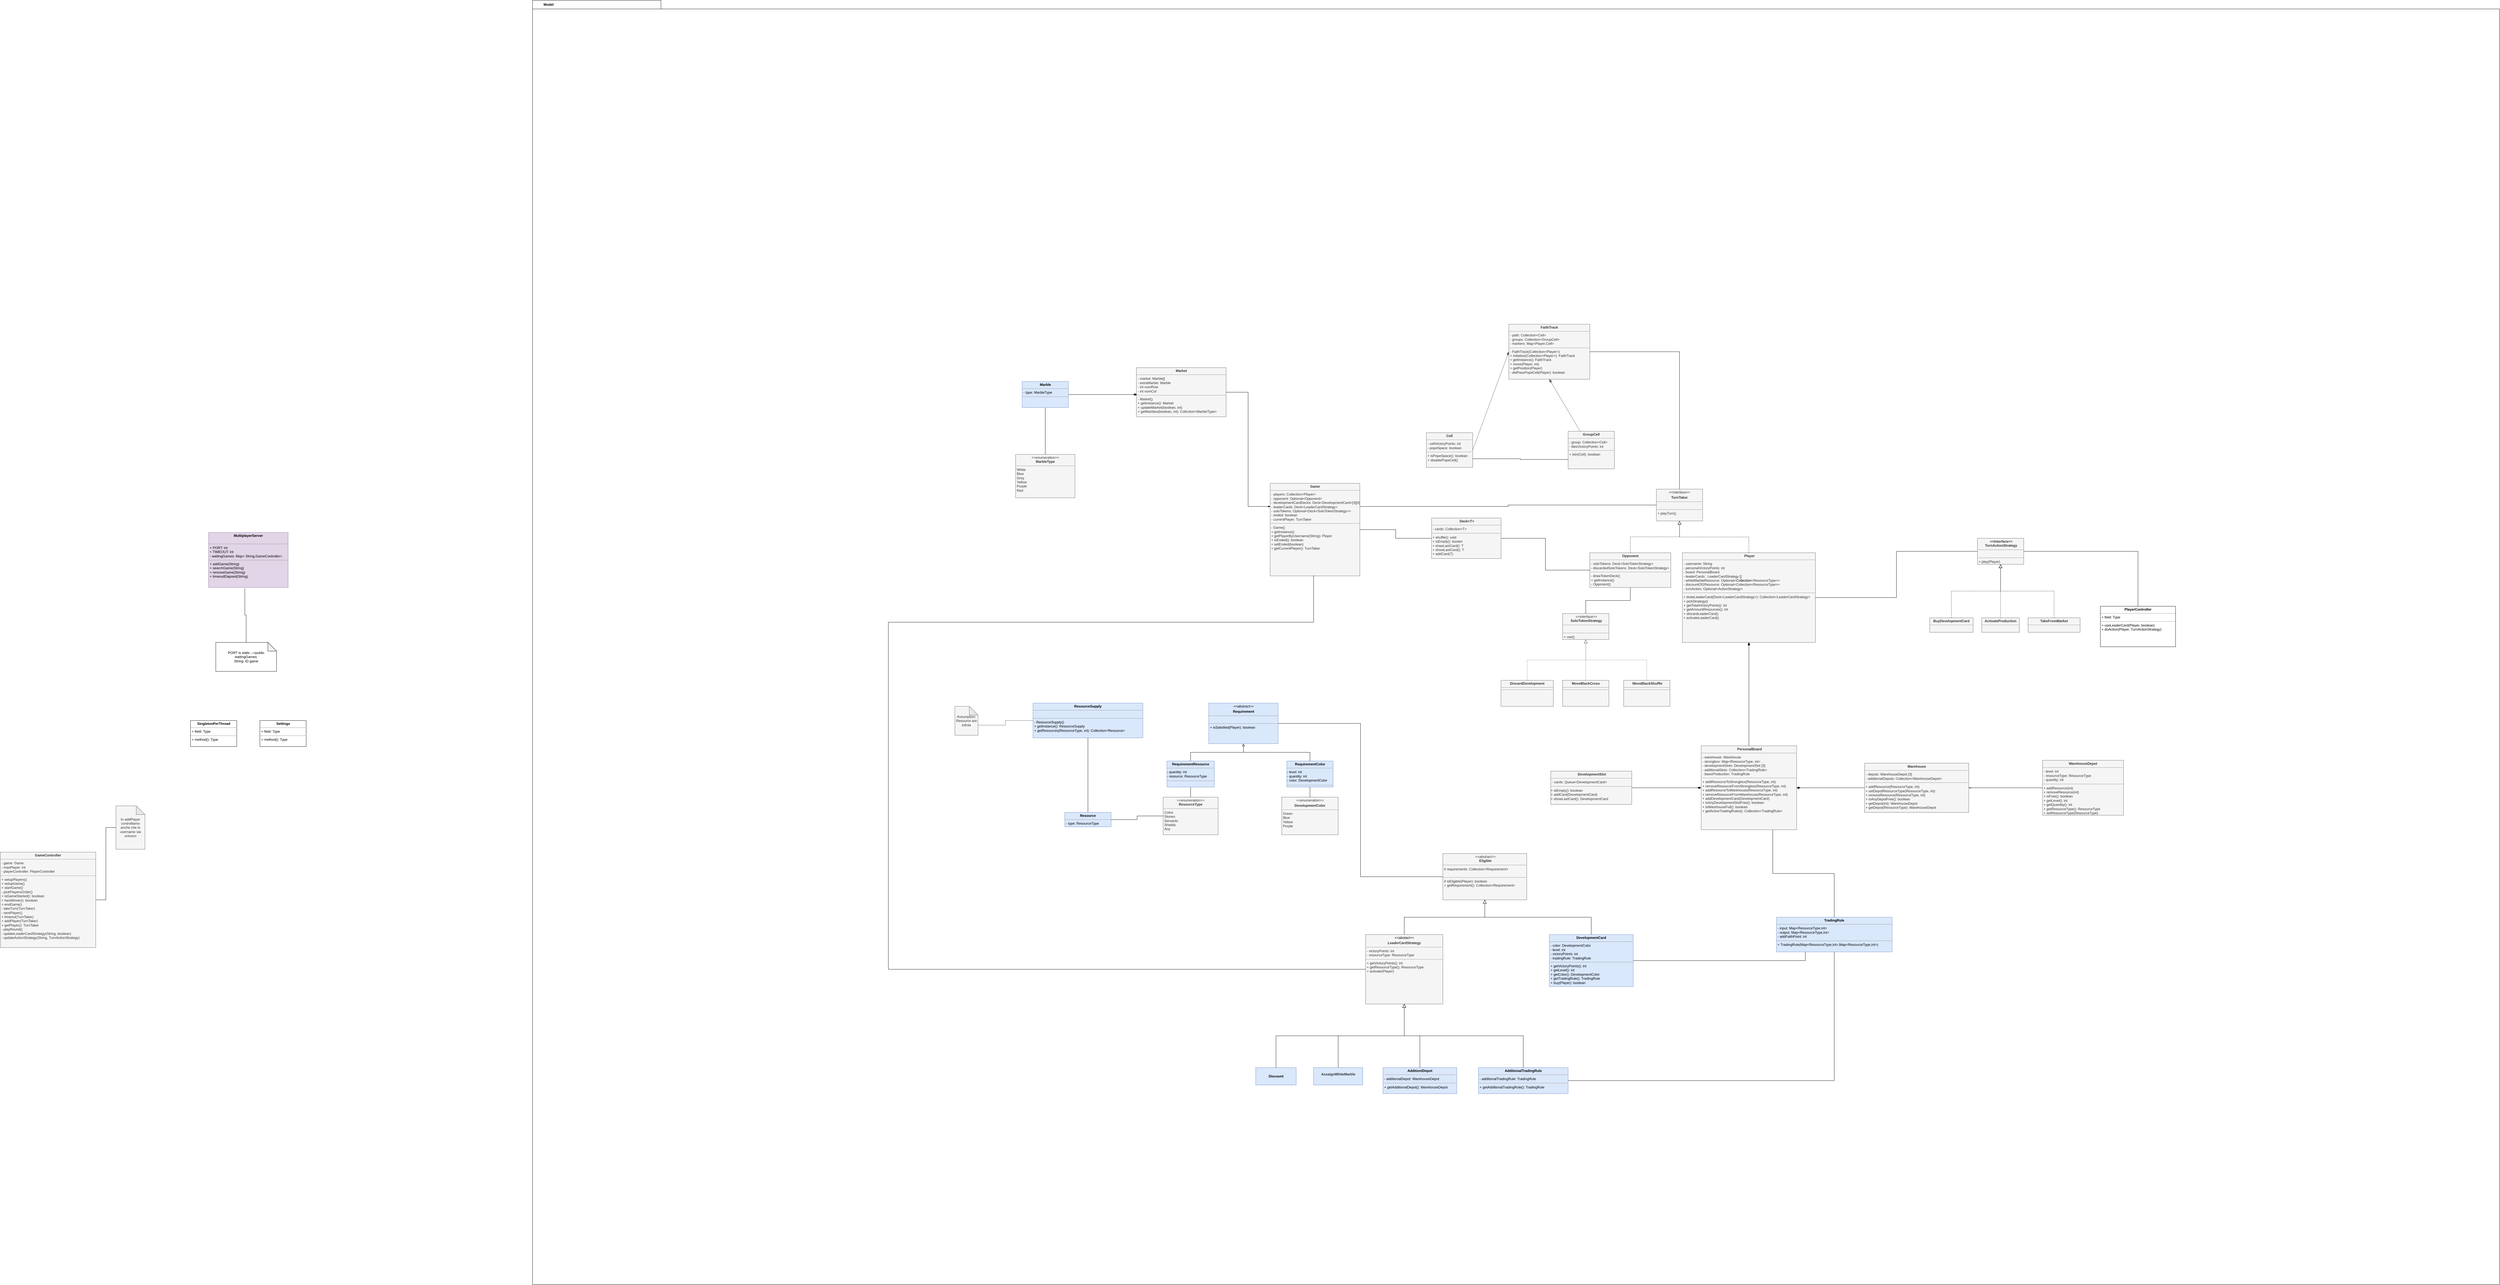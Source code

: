 <mxfile version="14.5.6" type="github">
  <diagram id="3uzYTL3D4Esr4XfQj53W" name="Page-1">
    <mxGraphModel dx="7015" dy="7140" grid="1" gridSize="10" guides="1" tooltips="1" connect="1" arrows="1" fold="1" page="1" pageScale="1" pageWidth="850" pageHeight="1100" math="0" shadow="0">
      <root>
        <mxCell id="0" />
        <mxCell id="1" parent="0" />
        <mxCell id="9HS6KYXdj1NwRE4yR612-18" value="&lt;p style=&quot;margin: 0px ; margin-top: 4px ; text-align: center&quot;&gt;&lt;b&gt;ResourceSupply&lt;/b&gt;&lt;br&gt;&lt;/p&gt;&lt;hr size=&quot;1&quot;&gt;&lt;p style=&quot;margin: 0px ; margin-left: 4px&quot;&gt;&lt;br&gt;&lt;/p&gt;&lt;hr size=&quot;1&quot;&gt;&lt;p style=&quot;margin: 0px ; margin-left: 4px&quot;&gt;&lt;span&gt;- ResourceSupply()&lt;/span&gt;&lt;br&gt;&lt;/p&gt;&lt;p style=&quot;margin: 0px ; margin-left: 4px&quot;&gt;+ getInstance(): ResourceSupply&lt;/p&gt;&lt;p style=&quot;margin: 0px ; margin-left: 4px&quot;&gt;&lt;span&gt;+ getResources(ResourceType, int):&amp;nbsp;&lt;/span&gt;&lt;span&gt;Collection&lt;/span&gt;&lt;span&gt;&amp;lt;Resource&amp;gt;&lt;/span&gt;&lt;br&gt;&lt;/p&gt;" style="verticalAlign=top;align=left;overflow=fill;fontSize=12;fontFamily=Helvetica;html=1;fillColor=#dae8fc;strokeColor=#6c8ebf;" parent="1" vertex="1">
          <mxGeometry x="2910" y="-1720" width="380" height="120" as="geometry" />
        </mxCell>
        <mxCell id="2zQYEICF_KQKpexj4FG2-2" style="edgeStyle=orthogonalEdgeStyle;rounded=0;orthogonalLoop=1;jettySize=auto;html=1;exitX=0.5;exitY=0;exitDx=0;exitDy=0;entryX=0.5;entryY=1;entryDx=0;entryDy=0;endArrow=none;endFill=0;" edge="1" parent="1" source="9HS6KYXdj1NwRE4yR612-20" target="9HS6KYXdj1NwRE4yR612-18">
          <mxGeometry relative="1" as="geometry" />
        </mxCell>
        <mxCell id="9HS6KYXdj1NwRE4yR612-20" value="&lt;p style=&quot;margin: 0px ; margin-top: 4px ; text-align: center&quot;&gt;&lt;b&gt;Resource&lt;/b&gt;&lt;/p&gt;&lt;hr size=&quot;1&quot;&gt;&lt;p style=&quot;margin: 0px ; margin-left: 4px&quot;&gt;&lt;/p&gt;&lt;p style=&quot;margin: 0px ; margin-left: 4px&quot;&gt;- type: ResourceType&lt;/p&gt;" style="verticalAlign=top;align=left;overflow=fill;fontSize=12;fontFamily=Helvetica;html=1;fillColor=#dae8fc;strokeColor=#6c8ebf;" parent="1" vertex="1">
          <mxGeometry x="3020" y="-1342.5" width="160" height="50" as="geometry" />
        </mxCell>
        <mxCell id="ATp1D4J068aPoH2H_w-f-56" style="edgeStyle=orthogonalEdgeStyle;rounded=0;orthogonalLoop=1;jettySize=auto;html=1;exitX=0.5;exitY=0;exitDx=0;exitDy=0;entryX=0.5;entryY=1;entryDx=0;entryDy=0;endArrow=none;endFill=0;endSize=10;strokeWidth=1;" parent="1" source="9HS6KYXdj1NwRE4yR612-21" target="9HS6KYXdj1NwRE4yR612-23" edge="1">
          <mxGeometry relative="1" as="geometry" />
        </mxCell>
        <mxCell id="9HS6KYXdj1NwRE4yR612-21" value="&lt;p style=&quot;margin: 0px ; margin-top: 4px ; text-align: center&quot;&gt;&lt;i&gt;&amp;lt;&amp;lt;enumeration&amp;gt;&amp;gt;&lt;/i&gt;&lt;br&gt;&lt;b&gt;MarbleType&lt;/b&gt;&lt;/p&gt;&lt;hr size=&quot;1&quot;&gt;&lt;p style=&quot;margin: 0px ; margin-left: 4px&quot;&gt;&lt;span&gt;White&lt;/span&gt;&lt;/p&gt;&lt;p style=&quot;margin: 0px ; margin-left: 4px&quot;&gt;Blue&lt;/p&gt;&lt;p style=&quot;margin: 0px ; margin-left: 4px&quot;&gt;Grey&lt;/p&gt;&lt;p style=&quot;margin: 0px ; margin-left: 4px&quot;&gt;Yellow&lt;/p&gt;&lt;p style=&quot;margin: 0px ; margin-left: 4px&quot;&gt;Purple&lt;/p&gt;&lt;p style=&quot;margin: 0px ; margin-left: 4px&quot;&gt;Red&lt;/p&gt;" style="verticalAlign=top;align=left;overflow=fill;fontSize=12;fontFamily=Helvetica;html=1;fillColor=#f5f5f5;strokeColor=#666666;fontColor=#333333;" parent="1" vertex="1">
          <mxGeometry x="2850" y="-2580" width="205" height="150" as="geometry" />
        </mxCell>
        <mxCell id="2zQYEICF_KQKpexj4FG2-1" style="edgeStyle=orthogonalEdgeStyle;rounded=0;orthogonalLoop=1;jettySize=auto;html=1;exitX=1;exitY=0.5;exitDx=0;exitDy=0;entryX=0;entryY=0.25;entryDx=0;entryDy=0;endArrow=diamondThin;endFill=1;" edge="1" parent="1" source="9HS6KYXdj1NwRE4yR612-22" target="wFcv4MiB1ZmnkiXywSl2-5">
          <mxGeometry relative="1" as="geometry" />
        </mxCell>
        <mxCell id="9HS6KYXdj1NwRE4yR612-22" value="&lt;p style=&quot;margin: 0px ; margin-top: 4px ; text-align: center&quot;&gt;&lt;b&gt;Market&lt;/b&gt;&lt;/p&gt;&lt;hr size=&quot;1&quot;&gt;&lt;p style=&quot;margin: 0px ; margin-left: 4px&quot;&gt;- market: Marble[]&lt;/p&gt;&lt;p style=&quot;margin: 0px ; margin-left: 4px&quot;&gt;- extraMarble: Marble&lt;/p&gt;&lt;p style=&quot;margin: 0px ; margin-left: 4px&quot;&gt;- int numRow&lt;/p&gt;&lt;p style=&quot;margin: 0px ; margin-left: 4px&quot;&gt;- int numCol&lt;/p&gt;&lt;hr size=&quot;1&quot;&gt;&lt;p style=&quot;margin: 0px ; margin-left: 4px&quot;&gt;- Market()&lt;/p&gt;&lt;p style=&quot;margin: 0px ; margin-left: 4px&quot;&gt;+ getInstance(): Market&lt;/p&gt;&lt;p style=&quot;margin: 0px ; margin-left: 4px&quot;&gt;+ updateMarket(boolean, int)&lt;/p&gt;&lt;p style=&quot;margin: 0px ; margin-left: 4px&quot;&gt;+ getMarbles(boolean, int): Collrction&amp;lt;MarbleType&amp;gt;&lt;/p&gt;" style="verticalAlign=top;align=left;overflow=fill;fontSize=12;fontFamily=Helvetica;html=1;fillColor=#f5f5f5;strokeColor=#666666;fontColor=#333333;" parent="1" vertex="1">
          <mxGeometry x="3267.5" y="-2880" width="310" height="170" as="geometry" />
        </mxCell>
        <mxCell id="ATp1D4J068aPoH2H_w-f-53" style="edgeStyle=orthogonalEdgeStyle;rounded=0;orthogonalLoop=1;jettySize=auto;html=1;exitX=1;exitY=0.5;exitDx=0;exitDy=0;entryX=0.006;entryY=0.547;entryDx=0;entryDy=0;entryPerimeter=0;endArrow=diamondThin;endFill=1;endSize=10;strokeWidth=1;" parent="1" source="9HS6KYXdj1NwRE4yR612-23" target="9HS6KYXdj1NwRE4yR612-22" edge="1">
          <mxGeometry relative="1" as="geometry" />
        </mxCell>
        <mxCell id="9HS6KYXdj1NwRE4yR612-23" value="&lt;p style=&quot;margin: 0px ; margin-top: 4px ; text-align: center&quot;&gt;&lt;b&gt;Marble&lt;/b&gt;&lt;/p&gt;&lt;hr size=&quot;1&quot;&gt;&lt;p style=&quot;margin: 0px ; margin-left: 4px&quot;&gt;- type: MarbleType&lt;/p&gt;&lt;hr size=&quot;1&quot;&gt;&lt;p style=&quot;margin: 0px ; margin-left: 4px&quot;&gt;&lt;br&gt;&lt;/p&gt;" style="verticalAlign=top;align=left;overflow=fill;fontSize=12;fontFamily=Helvetica;html=1;fillColor=#dae8fc;strokeColor=#6c8ebf;" parent="1" vertex="1">
          <mxGeometry x="2872.5" y="-2832" width="160" height="90" as="geometry" />
        </mxCell>
        <mxCell id="ATp1D4J068aPoH2H_w-f-110" style="edgeStyle=orthogonalEdgeStyle;rounded=0;sketch=0;orthogonalLoop=1;jettySize=auto;html=1;exitX=0.5;exitY=0;exitDx=0;exitDy=0;entryX=0.5;entryY=1;entryDx=0;entryDy=0;startArrow=none;startFill=0;endArrow=diamondThin;endFill=1;endSize=10;strokeWidth=1;" parent="1" source="9HS6KYXdj1NwRE4yR612-45" target="9HS6KYXdj1NwRE4yR612-49" edge="1">
          <mxGeometry relative="1" as="geometry" />
        </mxCell>
        <mxCell id="2zQYEICF_KQKpexj4FG2-16" style="edgeStyle=orthogonalEdgeStyle;rounded=0;orthogonalLoop=1;jettySize=auto;html=1;exitX=0.75;exitY=1;exitDx=0;exitDy=0;entryX=0.5;entryY=0;entryDx=0;entryDy=0;endArrow=none;endFill=0;" edge="1" parent="1" source="9HS6KYXdj1NwRE4yR612-45" target="wFcv4MiB1ZmnkiXywSl2-13">
          <mxGeometry relative="1" as="geometry" />
        </mxCell>
        <mxCell id="9HS6KYXdj1NwRE4yR612-45" value="&lt;p style=&quot;margin: 0px ; margin-top: 4px ; text-align: center&quot;&gt;&lt;/p&gt;&lt;p style=&quot;text-align: center ; margin: 0px 0px 0px 4px&quot;&gt;&lt;b&gt;PersonalBoard&lt;/b&gt;&lt;/p&gt;&lt;hr&gt;&lt;p style=&quot;margin: 0px ; margin-left: 4px&quot;&gt;- warehouse: Warehouse&lt;/p&gt;&lt;p style=&quot;margin: 0px ; margin-left: 4px&quot;&gt;- strongbox: Map&amp;lt;ResourceType, int&amp;gt;&lt;/p&gt;&lt;p style=&quot;margin: 0px ; margin-left: 4px&quot;&gt;- developmentSlots: DevelopmentSlot [3]&lt;/p&gt;&lt;p style=&quot;margin: 0px ; margin-left: 4px&quot;&gt;- additionalSlots:&amp;nbsp;Collection&amp;lt;TradingRule&amp;gt;&lt;/p&gt;&lt;p style=&quot;margin: 0px ; margin-left: 4px&quot;&gt;- basicProduction: TradingRule&lt;/p&gt;&lt;hr size=&quot;1&quot;&gt;&lt;p style=&quot;margin: 0px ; margin-left: 4px&quot;&gt;+ addResourceToStrongbox(ResourceType, int)&lt;/p&gt;&lt;p style=&quot;margin: 0px ; margin-left: 4px&quot;&gt;+ removeResourceFromStrongbox(ResourceType, int)&lt;/p&gt;&lt;p style=&quot;margin: 0px ; margin-left: 4px&quot;&gt;+ addResourceToWarehouse(ResourceType, int)&lt;/p&gt;&lt;p style=&quot;margin: 0px ; margin-left: 4px&quot;&gt;+ removeResourceFromWarehouse(ResourceType, int)&lt;/p&gt;&lt;p style=&quot;margin: 0px ; margin-left: 4px&quot;&gt;+ addDevelopmentCard(DevelopmentCard)&lt;/p&gt;&lt;p style=&quot;margin: 0px ; margin-left: 4px&quot;&gt;+ isAnyDevelopmentSlotFree(): boolean&lt;/p&gt;&lt;p style=&quot;margin: 0px ; margin-left: 4px&quot;&gt;+ isWarehouseFull(): boolean&lt;/p&gt;&lt;p style=&quot;margin: 0px ; margin-left: 4px&quot;&gt;+ getActiveTradingRules(): Collection&amp;lt;TradingRule&amp;gt;&amp;nbsp;&lt;/p&gt;" style="verticalAlign=top;align=left;overflow=fill;fontSize=12;fontFamily=Helvetica;html=1;fillColor=#f5f5f5;strokeColor=#666666;fontColor=#333333;" parent="1" vertex="1">
          <mxGeometry x="5220" y="-1572.5" width="330" height="290" as="geometry" />
        </mxCell>
        <mxCell id="9HS6KYXdj1NwRE4yR612-46" value="&lt;p style=&quot;margin: 0px ; margin-top: 4px ; text-align: center&quot;&gt;&lt;b&gt;WarehouseDepot&lt;/b&gt;&lt;/p&gt;&lt;hr size=&quot;1&quot;&gt;&lt;p style=&quot;margin: 0px ; margin-left: 4px&quot;&gt;- level: int&lt;/p&gt;&lt;p style=&quot;margin: 0px ; margin-left: 4px&quot;&gt;- resourceType: ResourceType&lt;/p&gt;&lt;p style=&quot;margin: 0px ; margin-left: 4px&quot;&gt;- quantity: int&lt;/p&gt;&lt;hr&gt;&amp;nbsp;+ addResource(int)&lt;br&gt;&amp;nbsp;+ removeResource(int)&lt;br&gt;&amp;nbsp;+ isFree(): boolean&lt;br&gt;&amp;nbsp;+ getLevel(): int&lt;br&gt;&amp;nbsp;+ getQuantity(): int&lt;br&gt;&amp;nbsp;+ getResourceType(): ResourceType&lt;br&gt;&amp;nbsp;+ setResourceType(ResourceType)" style="verticalAlign=top;align=left;overflow=fill;fontSize=12;fontFamily=Helvetica;html=1;fillColor=#f5f5f5;strokeColor=#666666;fontColor=#333333;" parent="1" vertex="1">
          <mxGeometry x="6400" y="-1522.5" width="280" height="190" as="geometry" />
        </mxCell>
        <mxCell id="ATp1D4J068aPoH2H_w-f-97" style="edgeStyle=orthogonalEdgeStyle;rounded=0;sketch=0;orthogonalLoop=1;jettySize=auto;html=1;exitX=1;exitY=0.5;exitDx=0;exitDy=0;entryX=0;entryY=0.5;entryDx=0;entryDy=0;startArrow=diamondThin;startFill=0;endArrow=none;endFill=0;endSize=10;strokeWidth=1;" parent="1" source="9HS6KYXdj1NwRE4yR612-47" target="9HS6KYXdj1NwRE4yR612-46" edge="1">
          <mxGeometry relative="1" as="geometry" />
        </mxCell>
        <mxCell id="ATp1D4J068aPoH2H_w-f-108" style="edgeStyle=orthogonalEdgeStyle;rounded=0;sketch=0;orthogonalLoop=1;jettySize=auto;html=1;exitX=0;exitY=0.5;exitDx=0;exitDy=0;startArrow=none;startFill=0;endArrow=diamondThin;endFill=1;endSize=10;strokeWidth=1;" parent="1" source="9HS6KYXdj1NwRE4yR612-47" target="9HS6KYXdj1NwRE4yR612-45" edge="1">
          <mxGeometry relative="1" as="geometry" />
        </mxCell>
        <mxCell id="9HS6KYXdj1NwRE4yR612-47" value="&lt;p style=&quot;margin: 0px ; margin-top: 4px ; text-align: center&quot;&gt;&lt;b&gt;Warehouse&lt;/b&gt;&lt;/p&gt;&lt;hr size=&quot;1&quot;&gt;&lt;p style=&quot;margin: 0px ; margin-left: 4px&quot;&gt;- depots: WarehouseDepot [3]&lt;/p&gt;&lt;p style=&quot;margin: 0px ; margin-left: 4px&quot;&gt;- additionalDepots:&amp;nbsp;Collection&amp;lt;WarehouseDepot&amp;gt;&lt;/p&gt;&lt;hr&gt;&amp;nbsp;+ addResource(ResourceType, int)&lt;br&gt;&amp;nbsp;+ setDepotResourceType(ResourceType, int)&lt;br&gt;&amp;nbsp;+ removeResource(ResourceType, int)&lt;br&gt;&lt;b&gt;&amp;nbsp;&lt;/b&gt;+ isAnyDepotFree(): boolean&lt;br&gt;&amp;nbsp;+ getDepot(int):&amp;nbsp;WarehouseDepot&lt;br&gt;&amp;nbsp;+ getDepot(ResourceType):&amp;nbsp;WarehouseDepot" style="verticalAlign=top;align=left;overflow=fill;fontSize=12;fontFamily=Helvetica;html=1;fillColor=#f5f5f5;strokeColor=#666666;fontColor=#333333;" parent="1" vertex="1">
          <mxGeometry x="5785" y="-1512.5" width="360" height="170" as="geometry" />
        </mxCell>
        <mxCell id="ATp1D4J068aPoH2H_w-f-109" style="edgeStyle=orthogonalEdgeStyle;rounded=0;sketch=0;orthogonalLoop=1;jettySize=auto;html=1;exitX=1;exitY=0.5;exitDx=0;exitDy=0;entryX=0;entryY=0.5;entryDx=0;entryDy=0;startArrow=none;startFill=0;endArrow=diamondThin;endFill=1;endSize=10;strokeWidth=1;" parent="1" source="9HS6KYXdj1NwRE4yR612-48" target="9HS6KYXdj1NwRE4yR612-45" edge="1">
          <mxGeometry relative="1" as="geometry" />
        </mxCell>
        <mxCell id="9HS6KYXdj1NwRE4yR612-48" value="&lt;p style=&quot;margin: 0px ; margin-top: 4px ; text-align: center&quot;&gt;&lt;/p&gt;&lt;p style=&quot;text-align: center ; margin: 0px 0px 0px 4px&quot;&gt;&lt;b&gt;DevelopmentSlot&lt;/b&gt;&lt;/p&gt;&lt;hr size=&quot;1&quot;&gt;&lt;p style=&quot;margin: 0px ; margin-left: 4px&quot;&gt;- cards: Queue&amp;lt;DevelopmentCard&amp;gt;&lt;/p&gt;&lt;hr&gt;+ isEmpty(): boolean&lt;br&gt;+ addCard(DevelopmentCard)&lt;br&gt;+ showLastCard(): DevelopmentCard" style="verticalAlign=top;align=left;overflow=fill;fontSize=12;fontFamily=Helvetica;html=1;fillColor=#f5f5f5;strokeColor=#666666;fontColor=#333333;" parent="1" vertex="1">
          <mxGeometry x="4700" y="-1485" width="280" height="115" as="geometry" />
        </mxCell>
        <mxCell id="ATp1D4J068aPoH2H_w-f-104" style="edgeStyle=orthogonalEdgeStyle;rounded=0;sketch=0;orthogonalLoop=1;jettySize=auto;html=1;exitX=0.5;exitY=0;exitDx=0;exitDy=0;dashed=1;startArrow=none;startFill=0;endArrow=block;endFill=0;endSize=10;strokeWidth=1;" parent="1" source="9HS6KYXdj1NwRE4yR612-49" edge="1">
          <mxGeometry relative="1" as="geometry">
            <mxPoint x="5145" y="-2350" as="targetPoint" />
          </mxGeometry>
        </mxCell>
        <mxCell id="2zQYEICF_KQKpexj4FG2-12" style="edgeStyle=orthogonalEdgeStyle;rounded=0;orthogonalLoop=1;jettySize=auto;html=1;exitX=1;exitY=0.5;exitDx=0;exitDy=0;entryX=0;entryY=0.5;entryDx=0;entryDy=0;endArrow=none;endFill=0;" edge="1" parent="1" source="9HS6KYXdj1NwRE4yR612-49" target="bbEcrkGTxuFlV8iDZgjS-11">
          <mxGeometry relative="1" as="geometry" />
        </mxCell>
        <mxCell id="9HS6KYXdj1NwRE4yR612-49" value="&lt;p style=&quot;margin: 0px ; margin-top: 4px ; text-align: center&quot;&gt;&lt;/p&gt;&lt;p style=&quot;text-align: center ; margin: 0px 0px 0px 4px&quot;&gt;&lt;b&gt;Player&lt;/b&gt;&lt;/p&gt;&lt;hr size=&quot;1&quot;&gt;&lt;p style=&quot;margin: 0px 0px 0px 4px&quot;&gt;- username: String&lt;/p&gt;&lt;p style=&quot;margin: 0px 0px 0px 4px&quot;&gt;- personalVictoryPoints: int&lt;/p&gt;&lt;p style=&quot;margin: 0px 0px 0px 4px&quot;&gt;- board: PersonalBoard&lt;/p&gt;&lt;p style=&quot;margin: 0px 0px 0px 4px&quot;&gt;- leaderCards:&amp;nbsp; LeaderCardStrategy []&lt;/p&gt;&lt;p style=&quot;margin: 0px 0px 0px 4px&quot;&gt;- whiteMarbleResource: Optional&amp;lt;&lt;font color=&quot;#000000&quot;&gt;Collection&lt;/font&gt;&amp;lt;ResourceType&amp;gt;&amp;gt;&lt;/p&gt;&lt;p style=&quot;margin: 0px 0px 0px 4px&quot;&gt;- discountOf1Resource: Optional&amp;lt;Collection&amp;lt;ResourceType&amp;gt;&amp;gt;&lt;/p&gt;&lt;p style=&quot;margin: 0px 0px 0px 4px&quot;&gt;&lt;span&gt;- turnAction: Optional&amp;lt;ActionStrategy&amp;gt;&lt;/span&gt;&lt;br&gt;&lt;/p&gt;&lt;hr&gt;&amp;nbsp;+ drawLeaderCard(Deck&amp;lt;LeaderCardStrategy&amp;gt;):&amp;nbsp;Collection&amp;lt;LeaderCardStrategy&amp;gt;&lt;br&gt;&lt;p style=&quot;margin: 0px 0px 0px 4px&quot;&gt;&lt;span&gt;+ pickStrategy()&lt;/span&gt;&lt;br&gt;&lt;/p&gt;&lt;p style=&quot;margin: 0px 0px 0px 4px&quot;&gt;+ getTotalVictoryPoints(): int&lt;/p&gt;&lt;p style=&quot;margin: 0px 0px 0px 4px&quot;&gt;+ getAmountResources(): int&lt;/p&gt;&lt;p style=&quot;margin: 0px 0px 0px 4px&quot;&gt;+ discardLeaderCard()&lt;br&gt;&lt;/p&gt;&lt;div&gt;&amp;nbsp;+ activateLeaderCard()&lt;/div&gt;&lt;p style=&quot;margin: 0px 0px 0px 4px&quot;&gt;&lt;br&gt;&lt;/p&gt;" style="verticalAlign=top;align=left;overflow=fill;fontSize=12;fontFamily=Helvetica;html=1;fillColor=#f5f5f5;strokeColor=#666666;fontColor=#333333;" parent="1" vertex="1">
          <mxGeometry x="5155" y="-2240" width="460" height="310" as="geometry" />
        </mxCell>
        <mxCell id="bJL8VJO18GOnLdzFfNNw-2" style="edgeStyle=orthogonalEdgeStyle;rounded=0;orthogonalLoop=1;jettySize=auto;html=1;exitX=0;exitY=0;exitDx=80;exitDy=65;exitPerimeter=0;entryX=0;entryY=0.5;entryDx=0;entryDy=0;endArrow=none;endFill=0;fillColor=#f5f5f5;strokeColor=#666666;" parent="1" source="bJL8VJO18GOnLdzFfNNw-1" target="9HS6KYXdj1NwRE4yR612-18" edge="1">
          <mxGeometry relative="1" as="geometry" />
        </mxCell>
        <mxCell id="bJL8VJO18GOnLdzFfNNw-1" value="Assumption: Resource are infinte" style="shape=note;whiteSpace=wrap;html=1;backgroundOutline=1;darkOpacity=0.05;fillColor=#f5f5f5;strokeColor=#666666;fontColor=#333333;" parent="1" vertex="1">
          <mxGeometry x="2640" y="-1709" width="80" height="100" as="geometry" />
        </mxCell>
        <mxCell id="ATp1D4J068aPoH2H_w-f-105" style="edgeStyle=orthogonalEdgeStyle;rounded=0;sketch=0;orthogonalLoop=1;jettySize=auto;html=1;exitX=0.5;exitY=0;exitDx=0;exitDy=0;entryX=0.5;entryY=1;entryDx=0;entryDy=0;dashed=1;startArrow=none;startFill=0;endArrow=block;endFill=0;endSize=10;strokeWidth=1;fillColor=#f5f5f5;strokeColor=#666666;" parent="1" source="bJL8VJO18GOnLdzFfNNw-12" target="bbEcrkGTxuFlV8iDZgjS-3" edge="1">
          <mxGeometry relative="1" as="geometry" />
        </mxCell>
        <mxCell id="bJL8VJO18GOnLdzFfNNw-12" value="&lt;p style=&quot;margin: 0px ; margin-top: 4px ; text-align: center&quot;&gt;&lt;b&gt;DiscardDevelopment&lt;/b&gt;&lt;/p&gt;&lt;hr&gt;&lt;hr size=&quot;1&quot;&gt;&lt;p style=&quot;margin: 0px ; margin-left: 4px&quot;&gt;&lt;br&gt;&lt;/p&gt;" style="verticalAlign=top;align=left;overflow=fill;fontSize=12;fontFamily=Helvetica;html=1;fillColor=#f5f5f5;strokeColor=#666666;fontColor=#333333;" parent="1" vertex="1">
          <mxGeometry x="4528" y="-1799" width="181" height="90" as="geometry" />
        </mxCell>
        <mxCell id="ATp1D4J068aPoH2H_w-f-106" style="edgeStyle=orthogonalEdgeStyle;rounded=0;sketch=0;orthogonalLoop=1;jettySize=auto;html=1;exitX=0.5;exitY=0;exitDx=0;exitDy=0;entryX=0.5;entryY=1;entryDx=0;entryDy=0;dashed=1;startArrow=none;startFill=0;endArrow=block;endFill=0;endSize=10;strokeWidth=1;fillColor=#f5f5f5;strokeColor=#666666;" parent="1" source="bJL8VJO18GOnLdzFfNNw-13" target="bbEcrkGTxuFlV8iDZgjS-3" edge="1">
          <mxGeometry relative="1" as="geometry" />
        </mxCell>
        <mxCell id="bJL8VJO18GOnLdzFfNNw-13" value="&lt;p style=&quot;margin: 0px ; margin-top: 4px ; text-align: center&quot;&gt;&lt;b&gt;MoveBlackCross&lt;/b&gt;&lt;/p&gt;&lt;hr&gt;&lt;hr size=&quot;1&quot;&gt;&lt;p style=&quot;margin: 0px ; margin-left: 4px&quot;&gt;&lt;br&gt;&lt;/p&gt;" style="verticalAlign=top;align=left;overflow=fill;fontSize=12;fontFamily=Helvetica;html=1;fillColor=#f5f5f5;strokeColor=#666666;fontColor=#333333;" parent="1" vertex="1">
          <mxGeometry x="4741" y="-1799" width="160" height="90" as="geometry" />
        </mxCell>
        <mxCell id="ATp1D4J068aPoH2H_w-f-107" style="edgeStyle=orthogonalEdgeStyle;rounded=0;sketch=0;orthogonalLoop=1;jettySize=auto;html=1;exitX=0.5;exitY=0;exitDx=0;exitDy=0;entryX=0.5;entryY=1;entryDx=0;entryDy=0;dashed=1;startArrow=none;startFill=0;endArrow=block;endFill=0;endSize=10;strokeWidth=1;fillColor=#f5f5f5;strokeColor=#666666;" parent="1" source="bJL8VJO18GOnLdzFfNNw-16" target="bbEcrkGTxuFlV8iDZgjS-3" edge="1">
          <mxGeometry relative="1" as="geometry" />
        </mxCell>
        <mxCell id="bJL8VJO18GOnLdzFfNNw-16" value="&lt;p style=&quot;margin: 0px ; margin-top: 4px ; text-align: center&quot;&gt;&lt;/p&gt;&lt;p style=&quot;text-align: center ; margin: 0px 0px 0px 4px&quot;&gt;&lt;b&gt;MoveBlackShuffle&lt;/b&gt;&lt;/p&gt;&lt;hr&gt;&lt;hr size=&quot;1&quot;&gt;&lt;p style=&quot;margin: 0px ; margin-left: 4px&quot;&gt;&lt;br&gt;&lt;/p&gt;" style="verticalAlign=top;align=left;overflow=fill;fontSize=12;fontFamily=Helvetica;html=1;fillColor=#f5f5f5;strokeColor=#666666;fontColor=#333333;" parent="1" vertex="1">
          <mxGeometry x="4952" y="-1799" width="160" height="90" as="geometry" />
        </mxCell>
        <mxCell id="dnvCFFYv_A8ezunFu3o5-4" style="edgeStyle=orthogonalEdgeStyle;rounded=0;orthogonalLoop=1;jettySize=auto;html=1;exitX=1;exitY=0.5;exitDx=0;exitDy=0;entryX=0;entryY=0.5;entryDx=0;entryDy=0;entryPerimeter=0;endArrow=none;endFill=0;" parent="1" source="wFcv4MiB1ZmnkiXywSl2-4" target="d4eNFwd-V8450kec78hR-24" edge="1">
          <mxGeometry relative="1" as="geometry" />
        </mxCell>
        <mxCell id="wFcv4MiB1ZmnkiXywSl2-4" value="&lt;p style=&quot;margin: 0px ; margin-top: 4px ; text-align: center&quot;&gt;&lt;b&gt;GameController&lt;/b&gt;&lt;/p&gt;&lt;hr size=&quot;1&quot;&gt;&lt;p style=&quot;margin: 0px ; margin-left: 4px&quot;&gt;- game: Game&lt;/p&gt;&lt;p style=&quot;margin: 0px ; margin-left: 4px&quot;&gt;&lt;span&gt;- maxPlayer: int&lt;/span&gt;&lt;br&gt;&lt;/p&gt;&lt;p style=&quot;margin: 0px ; margin-left: 4px&quot;&gt;&lt;span&gt;- playerController: PlayerController&lt;/span&gt;&lt;/p&gt;&lt;hr size=&quot;1&quot;&gt;&lt;p style=&quot;margin: 0px 0px 0px 4px&quot;&gt;+ setupPlayers()&lt;br&gt;&lt;/p&gt;&lt;p style=&quot;margin: 0px 0px 0px 4px&quot;&gt;+ setupGame()&lt;/p&gt;&lt;p style=&quot;margin: 0px 0px 0px 4px&quot;&gt;+ startGame()&lt;br&gt;&lt;/p&gt;&lt;p style=&quot;margin: 0px 0px 0px 4px&quot;&gt;- pickPlayersOrder()&lt;/p&gt;&lt;p style=&quot;margin: 0px ; margin-left: 4px&quot;&gt;+ isGameStarted(): boolean&lt;/p&gt;&lt;p style=&quot;margin: 0px ; margin-left: 4px&quot;&gt;&lt;span&gt;+ hasWinner(): boolean&lt;/span&gt;&lt;/p&gt;&lt;p style=&quot;margin: 0px ; margin-left: 4px&quot;&gt;+ endGame()&lt;/p&gt;&lt;p style=&quot;margin: 0px 0px 0px 4px&quot;&gt;- takeTurn(&lt;span style=&quot;text-align: center&quot;&gt;TurnTaker&lt;/span&gt;)&lt;/p&gt;&lt;p style=&quot;margin: 0px 0px 0px 4px&quot;&gt;- nextPlayer()&lt;br&gt;&lt;/p&gt;&lt;p style=&quot;margin: 0px 0px 0px 4px&quot;&gt;+ timeout(TurnTaker)&lt;br&gt;&lt;/p&gt;&lt;p style=&quot;margin: 0px 0px 0px 4px&quot;&gt;+ addPlayer(TurnTaker)&lt;/p&gt;&lt;p style=&quot;margin: 0px 0px 0px 4px&quot;&gt;+ getPlayer(): TurnTaker&lt;/p&gt;&lt;p style=&quot;margin: 0px 0px 0px 4px&quot;&gt;- playRound()&lt;/p&gt;&lt;p style=&quot;margin: 0px 0px 0px 4px&quot;&gt;- updateLeaderCardStrategy(String, boolean)&lt;/p&gt;&lt;p style=&quot;margin: 0px 0px 0px 4px&quot;&gt;- updateActionStrategy(String, TurnActionStrategy)&lt;/p&gt;&lt;p style=&quot;margin: 0px ; margin-left: 4px&quot;&gt;&lt;span style=&quot;color: rgba(0 , 0 , 0 , 0) ; font-family: monospace ; font-size: 0px&quot;&gt;%3CmxGraphModel%3E%3Croot%3E%3CmxCell%20id%3D%220%22%2F%3E%3CmxCell%20id%3D%221%22%20parent%3D%220%22%2F%3E%3CmxCell%20id%3D%222%22%20value%3D%22Choice%20of%20random%20First%20Player%22%20style%3D%22rounded%3D0%3BwhiteSpace%3Dwrap%3Bhtml%3D1%3B%22%20vertex%3D%221%22%20parent%3D%221%22%3E%3CmxGeometry%20x%3D%22-720%22%20y%3D%22556%22%20width%3D%22120%22%20height%3D%2260%22%20as%3D%22geometry%22%2F%3E%3C%2FmxCell%3E%3C%2Froot%3E%3C%2FmxGraphModel%3E&lt;/span&gt;&lt;br&gt;&lt;/p&gt;&lt;p style=&quot;margin: 0px ; margin-left: 4px&quot;&gt;&lt;br&gt;&lt;/p&gt;" style="verticalAlign=top;align=left;overflow=fill;fontSize=12;fontFamily=Helvetica;html=1;fillColor=#f5f5f5;strokeColor=#666666;fontColor=#333333;" parent="1" vertex="1">
          <mxGeometry x="-660" y="-1205" width="330" height="330" as="geometry" />
        </mxCell>
        <mxCell id="2zQYEICF_KQKpexj4FG2-8" style="edgeStyle=orthogonalEdgeStyle;rounded=0;orthogonalLoop=1;jettySize=auto;html=1;exitX=1;exitY=0.25;exitDx=0;exitDy=0;entryX=0;entryY=0.5;entryDx=0;entryDy=0;endArrow=none;endFill=0;" edge="1" parent="1" source="wFcv4MiB1ZmnkiXywSl2-5" target="ATp1D4J068aPoH2H_w-f-102">
          <mxGeometry relative="1" as="geometry" />
        </mxCell>
        <mxCell id="wFcv4MiB1ZmnkiXywSl2-5" value="&lt;p style=&quot;margin: 0px ; margin-top: 4px ; text-align: center&quot;&gt;&lt;b&gt;Game&lt;/b&gt;&lt;/p&gt;&lt;hr size=&quot;1&quot;&gt;&lt;p style=&quot;margin: 0px ; margin-left: 4px&quot;&gt;- players: Collection&amp;lt;Player&amp;gt;&lt;/p&gt;&lt;p style=&quot;margin: 0px ; margin-left: 4px&quot;&gt;- opponent: Optional&amp;lt;Opponent&amp;gt;&lt;/p&gt;&lt;p style=&quot;margin: 0px ; margin-left: 4px&quot;&gt;&lt;span&gt;- developmentCardDecks: Deck&amp;lt;DevelopmentCard&amp;gt;[3][4]&lt;/span&gt;&lt;br&gt;&lt;/p&gt;&lt;p style=&quot;margin: 0px ; margin-left: 4px&quot;&gt;- leaderCards: Deck&amp;lt;LeaderCardStrategy&amp;gt;&lt;/p&gt;&lt;p style=&quot;margin: 0px ; margin-left: 4px&quot;&gt;- soloTokens: Optional&amp;lt;Deck&amp;lt;SoloTokenStrategy&amp;gt;&amp;gt;&lt;/p&gt;&lt;p style=&quot;margin: 0px ; margin-left: 4px&quot;&gt;- ended: boolean&lt;/p&gt;&lt;p style=&quot;margin: 0px ; margin-left: 4px&quot;&gt;- currentPlayer: TurnTaker&lt;br&gt;&lt;/p&gt;&lt;hr&gt;&amp;nbsp;- Game()&lt;br&gt;&amp;nbsp;+ getInstance()&amp;nbsp;&lt;br&gt;&amp;nbsp;+ getPlayerByUsername(String): Player&lt;br&gt;&amp;nbsp;+ isEnded(): boolean&lt;br&gt;&amp;nbsp;+ setEnded(boolean)&lt;br&gt;&amp;nbsp;+ getCurrentPlayer(): TurnTaker" style="verticalAlign=top;align=left;overflow=fill;fontSize=12;fontFamily=Helvetica;html=1;fillColor=#f5f5f5;strokeColor=#666666;fontColor=#333333;" parent="1" vertex="1">
          <mxGeometry x="3730" y="-2480" width="310" height="320" as="geometry" />
        </mxCell>
        <mxCell id="ATp1D4J068aPoH2H_w-f-103" style="edgeStyle=orthogonalEdgeStyle;rounded=0;sketch=0;orthogonalLoop=1;jettySize=auto;html=1;exitX=0.5;exitY=0;exitDx=0;exitDy=0;entryX=0.5;entryY=1;entryDx=0;entryDy=0;startArrow=none;startFill=0;endArrow=block;endFill=0;endSize=10;strokeWidth=1;dashed=1;" parent="1" source="wFcv4MiB1ZmnkiXywSl2-25" target="ATp1D4J068aPoH2H_w-f-102" edge="1">
          <mxGeometry relative="1" as="geometry" />
        </mxCell>
        <mxCell id="2zQYEICF_KQKpexj4FG2-11" style="edgeStyle=orthogonalEdgeStyle;rounded=0;orthogonalLoop=1;jettySize=auto;html=1;exitX=0.5;exitY=1;exitDx=0;exitDy=0;entryX=0.5;entryY=0;entryDx=0;entryDy=0;endArrow=none;endFill=0;" edge="1" parent="1" source="wFcv4MiB1ZmnkiXywSl2-25" target="bbEcrkGTxuFlV8iDZgjS-3">
          <mxGeometry relative="1" as="geometry" />
        </mxCell>
        <mxCell id="wFcv4MiB1ZmnkiXywSl2-25" value="&lt;p style=&quot;margin: 0px ; margin-top: 4px ; text-align: center&quot;&gt;&lt;b&gt;Opponent&lt;/b&gt;&lt;/p&gt;&lt;hr size=&quot;1&quot;&gt;&lt;p style=&quot;margin: 0px ; margin-left: 4px&quot;&gt;- soloTokens: Deck&amp;lt;SoloTokenStrategy&amp;gt;&lt;/p&gt;&lt;p style=&quot;margin: 0px ; margin-left: 4px&quot;&gt;- discardedSoloTokens: Deck&amp;lt;SoloTokenStrategy&amp;gt;&lt;/p&gt;&lt;hr size=&quot;1&quot;&gt;&lt;p style=&quot;margin: 0px ; margin-left: 4px&quot;&gt;- drawTokenDeck()&lt;/p&gt;&lt;p style=&quot;margin: 0px ; margin-left: 4px&quot;&gt;+ getInstance()&lt;/p&gt;&lt;p style=&quot;margin: 0px ; margin-left: 4px&quot;&gt;- Opponent()&lt;/p&gt;" style="verticalAlign=top;align=left;overflow=fill;fontSize=12;fontFamily=Helvetica;html=1;fillColor=#f5f5f5;strokeColor=#666666;fontColor=#333333;" parent="1" vertex="1">
          <mxGeometry x="4835" y="-2240" width="280" height="120" as="geometry" />
        </mxCell>
        <mxCell id="d4eNFwd-V8450kec78hR-24" value="In addPlayer controlliamo anche che lo username sia univoco" style="shape=note;whiteSpace=wrap;html=1;backgroundOutline=1;darkOpacity=0.05;fillColor=#f5f5f5;strokeColor=#666666;fontColor=#333333;" parent="1" vertex="1">
          <mxGeometry x="-260" y="-1365" width="100" height="150" as="geometry" />
        </mxCell>
        <mxCell id="ATp1D4J068aPoH2H_w-f-25" style="edgeStyle=orthogonalEdgeStyle;rounded=0;orthogonalLoop=1;jettySize=auto;html=1;exitX=0.5;exitY=0;exitDx=0;exitDy=0;entryX=0.5;entryY=1;entryDx=0;entryDy=0;endArrow=block;endFill=0;endSize=10;strokeWidth=1;" parent="1" source="bbEcrkGTxuFlV8iDZgjS-2" target="ATp1D4J068aPoH2H_w-f-22" edge="1">
          <mxGeometry relative="1" as="geometry" />
        </mxCell>
        <mxCell id="2zQYEICF_KQKpexj4FG2-15" style="edgeStyle=orthogonalEdgeStyle;rounded=0;orthogonalLoop=1;jettySize=auto;html=1;exitX=1;exitY=0.5;exitDx=0;exitDy=0;entryX=0.25;entryY=1;entryDx=0;entryDy=0;endArrow=none;endFill=0;" edge="1" parent="1" source="bbEcrkGTxuFlV8iDZgjS-2" target="wFcv4MiB1ZmnkiXywSl2-13">
          <mxGeometry relative="1" as="geometry" />
        </mxCell>
        <mxCell id="bbEcrkGTxuFlV8iDZgjS-2" value="&lt;p style=&quot;color: rgb(0 , 0 , 0) ; font-family: &amp;#34;helvetica&amp;#34; ; font-size: 12px ; font-style: normal ; font-weight: 400 ; letter-spacing: normal ; text-indent: 0px ; text-transform: none ; word-spacing: 0px ; margin: 4px 0px 0px ; text-align: center&quot;&gt;&lt;b&gt;DevelopmentCard&lt;/b&gt;&lt;/p&gt;&lt;hr size=&quot;1&quot; style=&quot;color: rgb(0 , 0 , 0) ; font-family: &amp;#34;helvetica&amp;#34; ; font-size: 12px ; font-style: normal ; font-weight: 400 ; letter-spacing: normal ; text-align: left ; text-indent: 0px ; text-transform: none ; word-spacing: 0px&quot;&gt;&lt;p style=&quot;color: rgb(0 , 0 , 0) ; font-family: &amp;#34;helvetica&amp;#34; ; font-size: 12px ; font-style: normal ; font-weight: 400 ; letter-spacing: normal ; text-align: left ; text-indent: 0px ; text-transform: none ; word-spacing: 0px ; margin: 0px 0px 0px 4px&quot;&gt;&lt;span&gt;- color: Development&lt;/span&gt;&lt;span&gt;Color&lt;/span&gt;&lt;br&gt;&lt;/p&gt;&lt;p style=&quot;color: rgb(0 , 0 , 0) ; font-family: &amp;#34;helvetica&amp;#34; ; font-size: 12px ; font-style: normal ; font-weight: 400 ; letter-spacing: normal ; text-align: left ; text-indent: 0px ; text-transform: none ; word-spacing: 0px ; margin: 0px 0px 0px 4px&quot;&gt;- level: int&lt;/p&gt;&lt;p style=&quot;color: rgb(0 , 0 , 0) ; font-family: &amp;#34;helvetica&amp;#34; ; font-size: 12px ; font-style: normal ; letter-spacing: normal ; text-align: left ; text-indent: 0px ; text-transform: none ; word-spacing: 0px ; margin: 0px 0px 0px 4px&quot;&gt;- victoryPoints: int&lt;br&gt;&lt;/p&gt;&lt;p style=&quot;color: rgb(0 , 0 , 0) ; font-family: &amp;#34;helvetica&amp;#34; ; font-size: 12px ; font-style: normal ; font-weight: 400 ; letter-spacing: normal ; text-align: left ; text-indent: 0px ; text-transform: none ; word-spacing: 0px ; margin: 0px 0px 0px 4px&quot;&gt;&lt;span style=&quot;font-family: &amp;#34;helvetica&amp;#34;&quot;&gt;- tradingRule: TradingRule&lt;/span&gt;&lt;b&gt;&lt;br&gt;&lt;/b&gt;&lt;/p&gt;&lt;hr size=&quot;1&quot; style=&quot;color: rgb(0 , 0 , 0) ; font-family: &amp;#34;helvetica&amp;#34; ; font-size: 12px ; font-style: normal ; font-weight: 400 ; letter-spacing: normal ; text-align: left ; text-indent: 0px ; text-transform: none ; word-spacing: 0px&quot;&gt;&lt;p style=&quot;font-family: &amp;#34;helvetica&amp;#34; ; margin: 0px 0px 0px 4px&quot;&gt;+ getVictoryPoints(): int&lt;/p&gt;&lt;p style=&quot;color: rgb(0 , 0 , 0) ; font-family: &amp;#34;helvetica&amp;#34; ; font-size: 12px ; font-style: normal ; letter-spacing: normal ; text-align: left ; text-indent: 0px ; text-transform: none ; word-spacing: 0px ; margin: 0px 0px 0px 4px&quot;&gt;&lt;span&gt;+ getLevel(): int&lt;/span&gt;&lt;br&gt;&lt;/p&gt;&lt;p style=&quot;color: rgb(0 , 0 , 0) ; font-family: &amp;#34;helvetica&amp;#34; ; margin: 0px 0px 0px 4px&quot;&gt;&lt;span&gt;+ getColor(): DevelopmentColor&lt;/span&gt;&lt;/p&gt;&lt;p style=&quot;margin: 0px 0px 0px 4px&quot;&gt;+ getTradingRule(): TradingRule&lt;/p&gt;&lt;p style=&quot;color: rgb(0 , 0 , 0) ; font-family: &amp;#34;helvetica&amp;#34; ; font-size: 12px ; font-style: normal ; letter-spacing: normal ; text-align: left ; text-indent: 0px ; text-transform: none ; word-spacing: 0px ; margin: 0px 0px 0px 4px&quot;&gt;+ buy(Player): boolean&lt;br&gt;&lt;/p&gt;&lt;p style=&quot;color: rgb(0 , 0 , 0) ; font-family: &amp;#34;helvetica&amp;#34; ; font-size: 12px ; font-style: normal ; letter-spacing: normal ; text-align: left ; text-indent: 0px ; text-transform: none ; word-spacing: 0px ; margin: 0px 0px 0px 4px&quot;&gt;&lt;br&gt;&lt;/p&gt;" style="verticalAlign=top;align=left;overflow=fill;fontSize=12;fontFamily=Helvetica;html=1;fillColor=#dae8fc;strokeColor=#6c8ebf;" parent="1" vertex="1">
          <mxGeometry x="4695" y="-920" width="290" height="180" as="geometry" />
        </mxCell>
        <mxCell id="bbEcrkGTxuFlV8iDZgjS-3" value="&lt;p style=&quot;margin: 0px ; margin-top: 4px ; text-align: center&quot;&gt;&lt;/p&gt;&lt;p style=&quot;text-align: center ; margin: 0px 0px 0px 4px&quot;&gt;&amp;lt;&amp;lt;interface&amp;gt;&amp;gt;&lt;/p&gt;&lt;p style=&quot;text-align: center ; margin: 0px 0px 0px 4px&quot;&gt;&lt;b&gt;SoloTokenStrategy&lt;/b&gt;&lt;/p&gt;&lt;hr&gt;&lt;p style=&quot;margin: 0px ; margin-left: 4px&quot;&gt;&lt;br&gt;&lt;/p&gt;&lt;hr size=&quot;1&quot;&gt;&lt;p style=&quot;margin: 0px ; margin-left: 4px&quot;&gt;+ use()&lt;/p&gt;" style="verticalAlign=top;align=left;overflow=fill;fontSize=12;fontFamily=Helvetica;html=1;fillColor=#f5f5f5;strokeColor=#666666;fontColor=#333333;" parent="1" vertex="1">
          <mxGeometry x="4741" y="-2030" width="160" height="90" as="geometry" />
        </mxCell>
        <mxCell id="dnvCFFYv_A8ezunFu3o5-2" style="edgeStyle=orthogonalEdgeStyle;rounded=0;orthogonalLoop=1;jettySize=auto;html=1;exitX=1;exitY=0.5;exitDx=0;exitDy=0;endArrow=none;endFill=0;entryX=0.5;entryY=0;entryDx=0;entryDy=0;" parent="1" source="bbEcrkGTxuFlV8iDZgjS-11" target="durA6J07q18dOOtd3Qxv-3" edge="1">
          <mxGeometry relative="1" as="geometry" />
        </mxCell>
        <mxCell id="bbEcrkGTxuFlV8iDZgjS-11" value="&lt;p style=&quot;margin: 0px ; margin-top: 4px ; text-align: center&quot;&gt;&lt;/p&gt;&lt;p style=&quot;text-align: center ; margin: 0px 0px 0px 4px&quot;&gt;&lt;b&gt;&amp;lt;&amp;lt;Interface&amp;gt;&amp;gt;&lt;/b&gt;&lt;/p&gt;&lt;p style=&quot;text-align: center ; margin: 0px 0px 0px 4px&quot;&gt;&lt;b&gt;TurnActionStrategy&lt;/b&gt;&lt;/p&gt;&lt;hr&gt;&lt;p style=&quot;margin: 0px ; margin-left: 4px&quot;&gt;&lt;br&gt;&lt;/p&gt;&lt;hr size=&quot;1&quot;&gt;&lt;p style=&quot;margin: 0px ; margin-left: 4px&quot;&gt;+ play(Player)&lt;/p&gt;" style="verticalAlign=top;align=left;overflow=fill;fontSize=12;fontFamily=Helvetica;html=1;fillColor=#f5f5f5;strokeColor=#666666;fontColor=#333333;" parent="1" vertex="1">
          <mxGeometry x="6175" y="-2290" width="160" height="90" as="geometry" />
        </mxCell>
        <mxCell id="ATp1D4J068aPoH2H_w-f-123" style="edgeStyle=orthogonalEdgeStyle;rounded=0;sketch=0;orthogonalLoop=1;jettySize=auto;html=1;exitX=0.5;exitY=0;exitDx=0;exitDy=0;entryX=0.5;entryY=1;entryDx=0;entryDy=0;dashed=1;startArrow=none;startFill=0;endArrow=block;endFill=0;endSize=10;strokeWidth=1;" parent="1" source="bbEcrkGTxuFlV8iDZgjS-15" target="bbEcrkGTxuFlV8iDZgjS-11" edge="1">
          <mxGeometry relative="1" as="geometry" />
        </mxCell>
        <mxCell id="bbEcrkGTxuFlV8iDZgjS-15" value="&lt;p style=&quot;margin: 0px ; margin-top: 4px ; text-align: center&quot;&gt;&lt;b&gt;TakeFromMarket&lt;/b&gt;&lt;/p&gt;&lt;hr size=&quot;1&quot;&gt;&lt;p style=&quot;margin: 0px ; margin-left: 4px&quot;&gt;&lt;br&gt;&lt;/p&gt;" style="verticalAlign=top;align=left;overflow=fill;fontSize=12;fontFamily=Helvetica;html=1;fillColor=#f5f5f5;strokeColor=#666666;fontColor=#333333;" parent="1" vertex="1">
          <mxGeometry x="6350" y="-2015" width="180" height="50" as="geometry" />
        </mxCell>
        <mxCell id="ATp1D4J068aPoH2H_w-f-121" style="edgeStyle=orthogonalEdgeStyle;rounded=0;sketch=0;orthogonalLoop=1;jettySize=auto;html=1;exitX=0.5;exitY=0;exitDx=0;exitDy=0;entryX=0.5;entryY=1;entryDx=0;entryDy=0;startArrow=none;startFill=0;endArrow=block;endFill=0;endSize=10;strokeWidth=1;dashed=1;" parent="1" source="bbEcrkGTxuFlV8iDZgjS-18" target="bbEcrkGTxuFlV8iDZgjS-11" edge="1">
          <mxGeometry relative="1" as="geometry" />
        </mxCell>
        <mxCell id="bbEcrkGTxuFlV8iDZgjS-18" value="&lt;p style=&quot;margin: 0px ; margin-top: 4px ; text-align: center&quot;&gt;&lt;b&gt;BuyDevelopmentCard&lt;/b&gt;&lt;/p&gt;&lt;hr size=&quot;1&quot;&gt;&lt;p style=&quot;margin: 0px ; margin-left: 4px&quot;&gt;&lt;br&gt;&lt;/p&gt;" style="verticalAlign=top;align=left;overflow=fill;fontSize=12;fontFamily=Helvetica;html=1;fillColor=#f5f5f5;strokeColor=#666666;fontColor=#333333;" parent="1" vertex="1">
          <mxGeometry x="6010" y="-2015" width="150" height="50" as="geometry" />
        </mxCell>
        <mxCell id="ATp1D4J068aPoH2H_w-f-125" style="edgeStyle=orthogonalEdgeStyle;rounded=0;sketch=0;orthogonalLoop=1;jettySize=auto;html=1;exitX=0.5;exitY=0;exitDx=0;exitDy=0;entryX=0.5;entryY=1;entryDx=0;entryDy=0;dashed=1;startArrow=none;startFill=0;endArrow=block;endFill=0;endSize=10;strokeWidth=1;" parent="1" source="bbEcrkGTxuFlV8iDZgjS-19" target="bbEcrkGTxuFlV8iDZgjS-11" edge="1">
          <mxGeometry relative="1" as="geometry" />
        </mxCell>
        <mxCell id="bbEcrkGTxuFlV8iDZgjS-19" value="&lt;p style=&quot;margin: 0px ; margin-top: 4px ; text-align: center&quot;&gt;&lt;b&gt;ActivateProduction&lt;/b&gt;&lt;/p&gt;&lt;hr size=&quot;1&quot;&gt;&lt;p style=&quot;margin: 0px ; margin-left: 4px&quot;&gt;&lt;br&gt;&lt;/p&gt;" style="verticalAlign=top;align=left;overflow=fill;fontSize=12;fontFamily=Helvetica;html=1;fillColor=#f5f5f5;strokeColor=#666666;fontColor=#333333;" parent="1" vertex="1">
          <mxGeometry x="6190" y="-2015" width="130" height="50" as="geometry" />
        </mxCell>
        <mxCell id="ATp1D4J068aPoH2H_w-f-26" style="edgeStyle=orthogonalEdgeStyle;rounded=0;orthogonalLoop=1;jettySize=auto;html=1;exitX=0.5;exitY=0;exitDx=0;exitDy=0;entryX=0.5;entryY=1;entryDx=0;entryDy=0;endArrow=block;endFill=0;endSize=10;strokeWidth=1;" parent="1" source="bbEcrkGTxuFlV8iDZgjS-21" target="ATp1D4J068aPoH2H_w-f-22" edge="1">
          <mxGeometry relative="1" as="geometry">
            <mxPoint x="3265.0" y="-1000" as="targetPoint" />
          </mxGeometry>
        </mxCell>
        <mxCell id="2zQYEICF_KQKpexj4FG2-13" style="edgeStyle=orthogonalEdgeStyle;rounded=0;orthogonalLoop=1;jettySize=auto;html=1;exitX=0;exitY=0.5;exitDx=0;exitDy=0;entryX=0.5;entryY=1;entryDx=0;entryDy=0;endArrow=none;endFill=0;" edge="1" parent="1" source="bbEcrkGTxuFlV8iDZgjS-21" target="wFcv4MiB1ZmnkiXywSl2-5">
          <mxGeometry relative="1" as="geometry">
            <Array as="points">
              <mxPoint x="2410" y="-800" />
              <mxPoint x="2410" y="-2000" />
              <mxPoint x="3880" y="-2000" />
              <mxPoint x="3880" y="-2160" />
            </Array>
          </mxGeometry>
        </mxCell>
        <mxCell id="bbEcrkGTxuFlV8iDZgjS-21" value="&lt;p style=&quot;color: rgb(0 , 0 , 0) ; margin: 4px 0px 0px ; text-align: center&quot;&gt;&lt;i&gt;&amp;lt;&amp;lt;abstact&amp;gt;&amp;gt;&lt;/i&gt;&lt;/p&gt;&lt;p style=&quot;margin: 0px ; margin-top: 4px ; text-align: center&quot;&gt;&lt;b&gt;LeaderCardStrategy&lt;/b&gt;&lt;/p&gt;&lt;hr size=&quot;1&quot;&gt;&lt;p style=&quot;margin: 0px ; margin-left: 4px&quot;&gt;&lt;/p&gt;&lt;p style=&quot;margin: 0px ; margin-left: 4px&quot;&gt;- victoryPoints: int&lt;br&gt;&lt;/p&gt;&lt;p style=&quot;margin: 0px 0px 0px 4px&quot;&gt;- resourceType: ResourceType&lt;/p&gt;&lt;hr size=&quot;1&quot;&gt;&lt;p style=&quot;margin: 0px 0px 0px 4px&quot;&gt;&lt;span&gt;+ getVictoryPoints(): int&lt;/span&gt;&lt;br&gt;&lt;/p&gt;&lt;p style=&quot;margin: 0px 0px 0px 4px&quot;&gt;&lt;span&gt;+ getResourceType(): ResourceType&lt;/span&gt;&lt;br&gt;&lt;/p&gt;&lt;p style=&quot;margin: 0px 0px 0px 4px&quot;&gt;&lt;span&gt;+ activate(Player)&lt;/span&gt;&lt;br&gt;&lt;/p&gt;&lt;div&gt;&lt;b&gt;&lt;br&gt;&lt;/b&gt;&lt;/div&gt;&lt;p style=&quot;margin: 0px 0px 0px 4px&quot;&gt;&lt;span&gt;&lt;br&gt;&lt;/span&gt;&lt;/p&gt;&lt;p style=&quot;margin: 0px 0px 0px 4px&quot;&gt;&lt;span&gt;&lt;br&gt;&lt;/span&gt;&lt;/p&gt;&lt;p style=&quot;margin: 0px 0px 0px 4px&quot;&gt;&lt;span&gt;&lt;br&gt;&lt;/span&gt;&lt;/p&gt;&lt;p style=&quot;margin: 0px 0px 0px 4px&quot;&gt;&lt;span&gt;&lt;br&gt;&lt;/span&gt;&lt;/p&gt;" style="verticalAlign=top;align=left;overflow=fill;fontSize=12;fontFamily=Helvetica;html=1;fillColor=#f5f5f5;strokeColor=#666666;fontColor=#333333;" parent="1" vertex="1">
          <mxGeometry x="4060" y="-920" width="267" height="240" as="geometry" />
        </mxCell>
        <mxCell id="ATp1D4J068aPoH2H_w-f-37" style="edgeStyle=orthogonalEdgeStyle;rounded=0;orthogonalLoop=1;jettySize=auto;html=1;exitX=0.5;exitY=0;exitDx=0;exitDy=0;entryX=0.5;entryY=1;entryDx=0;entryDy=0;endArrow=block;endFill=0;endSize=10;strokeWidth=1;" parent="1" source="ATp1D4J068aPoH2H_w-f-30" target="bbEcrkGTxuFlV8iDZgjS-21" edge="1">
          <mxGeometry relative="1" as="geometry" />
        </mxCell>
        <mxCell id="ATp1D4J068aPoH2H_w-f-30" value="&lt;p style=&quot;margin: 0px ; margin-top: 4px ; text-align: center&quot;&gt;&lt;/p&gt;&lt;p style=&quot;text-align: center ; margin: 0px 0px 0px 4px&quot;&gt;&lt;/p&gt;&lt;p style=&quot;margin: 4px 0px 0px ; text-align: center&quot;&gt;&lt;b&gt;AdditionlDepot&lt;/b&gt;&lt;/p&gt;&lt;hr&gt;&lt;p style=&quot;margin: 0px 0px 0px 4px&quot;&gt;- additionalDepot: WarehouseDepot&lt;br&gt;&lt;/p&gt;&lt;hr&gt;&lt;p style=&quot;margin: 0px 0px 0px 4px&quot;&gt;+ getAdditionalDepot(): WarehouseDepot&lt;br&gt;&lt;/p&gt;&lt;div&gt;&lt;br&gt;&lt;/div&gt;" style="verticalAlign=top;align=left;overflow=fill;fontSize=12;fontFamily=Helvetica;html=1;fillColor=#dae8fc;strokeColor=#6c8ebf;" parent="1" vertex="1">
          <mxGeometry x="4120" y="-460" width="255" height="90" as="geometry" />
        </mxCell>
        <mxCell id="ATp1D4J068aPoH2H_w-f-35" style="edgeStyle=orthogonalEdgeStyle;rounded=0;orthogonalLoop=1;jettySize=auto;html=1;exitX=0.5;exitY=0;exitDx=0;exitDy=0;endArrow=block;endFill=0;endSize=10;strokeWidth=1;" parent="1" source="ATp1D4J068aPoH2H_w-f-32" target="bbEcrkGTxuFlV8iDZgjS-21" edge="1">
          <mxGeometry relative="1" as="geometry" />
        </mxCell>
        <mxCell id="ATp1D4J068aPoH2H_w-f-32" value="&lt;b&gt;Discount&lt;/b&gt;" style="html=1;fillColor=#dae8fc;strokeColor=#6c8ebf;" parent="1" vertex="1">
          <mxGeometry x="3680" y="-460" width="140" height="60" as="geometry" />
        </mxCell>
        <mxCell id="ATp1D4J068aPoH2H_w-f-36" style="edgeStyle=orthogonalEdgeStyle;rounded=0;orthogonalLoop=1;jettySize=auto;html=1;exitX=0.5;exitY=0;exitDx=0;exitDy=0;entryX=0.5;entryY=1;entryDx=0;entryDy=0;endArrow=block;endFill=0;endSize=10;strokeWidth=1;" parent="1" source="ATp1D4J068aPoH2H_w-f-33" target="bbEcrkGTxuFlV8iDZgjS-21" edge="1">
          <mxGeometry relative="1" as="geometry" />
        </mxCell>
        <mxCell id="ATp1D4J068aPoH2H_w-f-33" value="&lt;b style=&quot;color: rgb(51 , 51 , 51)&quot;&gt;AssaignWhiteMarble&lt;br&gt;&lt;br&gt;&lt;/b&gt;" style="html=1;fillColor=#dae8fc;strokeColor=#6c8ebf;" parent="1" vertex="1">
          <mxGeometry x="3880" y="-460" width="170" height="60" as="geometry" />
        </mxCell>
        <mxCell id="ATp1D4J068aPoH2H_w-f-38" style="edgeStyle=orthogonalEdgeStyle;rounded=0;orthogonalLoop=1;jettySize=auto;html=1;exitX=0.5;exitY=0;exitDx=0;exitDy=0;endArrow=block;endFill=0;endSize=10;strokeWidth=1;" parent="1" source="ATp1D4J068aPoH2H_w-f-34" target="bbEcrkGTxuFlV8iDZgjS-21" edge="1">
          <mxGeometry relative="1" as="geometry" />
        </mxCell>
        <mxCell id="2zQYEICF_KQKpexj4FG2-14" style="edgeStyle=orthogonalEdgeStyle;rounded=0;orthogonalLoop=1;jettySize=auto;html=1;exitX=1;exitY=0.5;exitDx=0;exitDy=0;entryX=0.5;entryY=1;entryDx=0;entryDy=0;endArrow=none;endFill=0;" edge="1" parent="1" source="ATp1D4J068aPoH2H_w-f-34" target="wFcv4MiB1ZmnkiXywSl2-13">
          <mxGeometry relative="1" as="geometry" />
        </mxCell>
        <mxCell id="ATp1D4J068aPoH2H_w-f-34" value="&lt;p style=&quot;margin: 0px ; margin-top: 4px ; text-align: center&quot;&gt;&lt;/p&gt;&lt;p style=&quot;text-align: center ; margin: 0px 0px 0px 4px&quot;&gt;&lt;/p&gt;&lt;p style=&quot;margin: 4px 0px 0px ; text-align: center&quot;&gt;&lt;b&gt;AdditionalTradingRule&lt;/b&gt;&lt;br&gt;&lt;/p&gt;&lt;hr&gt;&lt;p style=&quot;margin: 0px 0px 0px 4px&quot;&gt;-&lt;span&gt;&amp;nbsp;additionalTradingRule: TradingRule&lt;/span&gt;&lt;/p&gt;&lt;hr&gt;&lt;p style=&quot;margin: 0px 0px 0px 4px&quot;&gt;+ getAdditionalTradingRule(): TradingRule&lt;/p&gt;" style="verticalAlign=top;align=left;overflow=fill;fontSize=12;fontFamily=Helvetica;html=1;fillColor=#dae8fc;strokeColor=#6c8ebf;" parent="1" vertex="1">
          <mxGeometry x="4450" y="-460" width="310" height="90" as="geometry" />
        </mxCell>
        <mxCell id="2zQYEICF_KQKpexj4FG2-7" style="edgeStyle=orthogonalEdgeStyle;rounded=0;orthogonalLoop=1;jettySize=auto;html=1;exitX=1;exitY=0.5;exitDx=0;exitDy=0;entryX=0.5;entryY=0;entryDx=0;entryDy=0;endArrow=none;endFill=0;" edge="1" parent="1" source="9HS6KYXdj1NwRE4yR612-39" target="ATp1D4J068aPoH2H_w-f-102">
          <mxGeometry relative="1" as="geometry" />
        </mxCell>
        <mxCell id="9HS6KYXdj1NwRE4yR612-39" value="&lt;p style=&quot;margin: 0px ; margin-top: 4px ; text-align: center&quot;&gt;&lt;b&gt;FaithTrack&lt;/b&gt;&lt;/p&gt;&lt;hr size=&quot;1&quot;&gt;&lt;p style=&quot;margin: 0px ; margin-left: 4px&quot;&gt;- path:&amp;nbsp;Collection&amp;lt;Cell&amp;gt;&lt;/p&gt;&lt;p style=&quot;margin: 0px ; margin-left: 4px&quot;&gt;- groups:&amp;nbsp;Collection&amp;lt;GroupCell&amp;gt;&lt;/p&gt;&lt;p style=&quot;margin: 0px ; margin-left: 4px&quot;&gt;- markers: Map&amp;lt;Player,Cell&amp;gt;&lt;/p&gt;&lt;hr size=&quot;1&quot;&gt;&lt;p style=&quot;margin: 0px ; margin-left: 4px&quot;&gt;- FaithTrack(Collection&amp;lt;Player&amp;gt;)&lt;/p&gt;&lt;p style=&quot;margin: 0px 0px 0px 4px&quot;&gt;+ initialize(Collection&amp;lt;Player&amp;gt;): FaithTrack&lt;/p&gt;&lt;p style=&quot;margin: 0px ; margin-left: 4px&quot;&gt;&lt;span&gt;+&lt;/span&gt;&lt;span&gt;&amp;nbsp;getInstance(): FaithTrack&lt;/span&gt;&lt;/p&gt;&lt;p style=&quot;margin: 0px ; margin-left: 4px&quot;&gt;&lt;span&gt;+&lt;/span&gt;&lt;span&gt;&amp;nbsp;move(Player, int)&lt;/span&gt;&lt;br&gt;&lt;/p&gt;&lt;p style=&quot;margin: 0px ; margin-left: 4px&quot;&gt;&lt;span&gt;+ getPosition(Player)&lt;/span&gt;&lt;br&gt;&lt;/p&gt;&lt;p style=&quot;margin: 0px ; margin-left: 4px&quot;&gt;- didPassPopeCell(Player): boolean&lt;/p&gt;" style="verticalAlign=top;align=left;overflow=fill;fontSize=12;fontFamily=Helvetica;html=1;fillColor=#f5f5f5;strokeColor=#666666;fontColor=#333333;" parent="1" vertex="1">
          <mxGeometry x="4555" y="-3030" width="280" height="190" as="geometry" />
        </mxCell>
        <mxCell id="9HS6KYXdj1NwRE4yR612-41" value="&lt;p style=&quot;margin: 0px ; margin-top: 4px ; text-align: center&quot;&gt;&lt;b&gt;GroupCell&lt;/b&gt;&lt;/p&gt;&lt;hr size=&quot;1&quot;&gt;&lt;p style=&quot;margin: 0px ; margin-left: 4px&quot;&gt;- group:&amp;nbsp;Collection&amp;lt;Cell&amp;gt;&lt;/p&gt;&lt;p style=&quot;margin: 0px ; margin-left: 4px&quot;&gt;- tilesVictoryPoints: int&lt;/p&gt;&lt;hr size=&quot;1&quot;&gt;&lt;p style=&quot;margin: 0px ; margin-left: 4px&quot;&gt;+ isIn(Cell): boolean&lt;/p&gt;&lt;p style=&quot;margin: 0px ; margin-left: 4px&quot;&gt;&lt;br&gt;&lt;/p&gt;" style="verticalAlign=top;align=left;overflow=fill;fontSize=12;fontFamily=Helvetica;html=1;fillColor=#f5f5f5;strokeColor=#666666;fontColor=#333333;" parent="1" vertex="1">
          <mxGeometry x="4760" y="-2660" width="160" height="130" as="geometry" />
        </mxCell>
        <mxCell id="9HS6KYXdj1NwRE4yR612-44" value="" style="endArrow=diamondThin;endFill=1;endSize=12;html=1;entryX=0.5;entryY=1;entryDx=0;entryDy=0;fillColor=#f5f5f5;strokeColor=#666666;" parent="1" source="9HS6KYXdj1NwRE4yR612-41" target="9HS6KYXdj1NwRE4yR612-39" edge="1">
          <mxGeometry x="3365" y="-4180" width="160" as="geometry">
            <mxPoint x="4895" y="-2610" as="sourcePoint" />
            <mxPoint x="5055" y="-2610" as="targetPoint" />
          </mxGeometry>
        </mxCell>
        <mxCell id="2zQYEICF_KQKpexj4FG2-10" style="edgeStyle=orthogonalEdgeStyle;rounded=0;orthogonalLoop=1;jettySize=auto;html=1;exitX=1;exitY=0.75;exitDx=0;exitDy=0;entryX=0;entryY=0.75;entryDx=0;entryDy=0;endArrow=none;endFill=0;" edge="1" parent="1" source="9HS6KYXdj1NwRE4yR612-40" target="9HS6KYXdj1NwRE4yR612-41">
          <mxGeometry relative="1" as="geometry" />
        </mxCell>
        <mxCell id="9HS6KYXdj1NwRE4yR612-40" value="&lt;p style=&quot;margin: 0px ; margin-top: 4px ; text-align: center&quot;&gt;&lt;b&gt;Cell&lt;/b&gt;&lt;/p&gt;&lt;hr size=&quot;1&quot;&gt;&lt;p style=&quot;margin: 0px ; margin-left: 4px&quot;&gt;- cellVictoryPoints: int&lt;/p&gt;&lt;p style=&quot;margin: 0px ; margin-left: 4px&quot;&gt;- popeSpace: boolean&lt;/p&gt;&lt;hr size=&quot;1&quot;&gt;&lt;p style=&quot;margin: 0px ; margin-left: 4px&quot;&gt;&lt;span&gt;+ isPopeSpace(): boolean&lt;/span&gt;&lt;br&gt;&lt;/p&gt;&lt;p style=&quot;margin: 0px ; margin-left: 4px&quot;&gt;+ disablePopeCell()&lt;/p&gt;" style="verticalAlign=top;align=left;overflow=fill;fontSize=12;fontFamily=Helvetica;html=1;fillColor=#f5f5f5;strokeColor=#666666;fontColor=#333333;" parent="1" vertex="1">
          <mxGeometry x="4270" y="-2655" width="160" height="120" as="geometry" />
        </mxCell>
        <mxCell id="9HS6KYXdj1NwRE4yR612-43" value="" style="endArrow=diamondThin;endFill=1;endSize=12;html=1;exitX=1;exitY=0.5;exitDx=0;exitDy=0;entryX=0;entryY=0.5;entryDx=0;entryDy=0;startArrow=none;startFill=0;startSize=12;fillColor=#f5f5f5;strokeColor=#666666;sketch=0;" parent="1" source="9HS6KYXdj1NwRE4yR612-40" target="9HS6KYXdj1NwRE4yR612-39" edge="1">
          <mxGeometry x="3365" y="-4180" width="160" as="geometry">
            <mxPoint x="4895" y="-2610" as="sourcePoint" />
            <mxPoint x="5055" y="-2610" as="targetPoint" />
          </mxGeometry>
        </mxCell>
        <mxCell id="ATp1D4J068aPoH2H_w-f-102" value="&lt;p style=&quot;margin: 0px ; margin-top: 4px ; text-align: center&quot;&gt;&amp;lt;&amp;lt;interface&amp;gt;&amp;gt;&lt;/p&gt;&lt;p style=&quot;margin: 0px ; margin-top: 4px ; text-align: center&quot;&gt;&lt;b&gt;TurnTaker&lt;/b&gt;&lt;/p&gt;&lt;hr size=&quot;1&quot;&gt;&lt;p style=&quot;margin: 0px ; margin-left: 4px&quot;&gt;&lt;br&gt;&lt;/p&gt;&lt;hr size=&quot;1&quot;&gt;&lt;p style=&quot;margin: 0px ; margin-left: 4px&quot;&gt;+ playTurn()&lt;/p&gt;" style="verticalAlign=top;align=left;overflow=fill;fontSize=12;fontFamily=Helvetica;html=1;fillColor=#f5f5f5;strokeColor=#666666;fontColor=#333333;" parent="1" vertex="1">
          <mxGeometry x="5065" y="-2460" width="160" height="110" as="geometry" />
        </mxCell>
        <mxCell id="FWWpSWuNN-w5BFPJsm_5-4" value="&lt;p style=&quot;margin: 0px ; margin-top: 4px ; text-align: center&quot;&gt;&lt;b&gt;MultiplayerServer&lt;/b&gt;&lt;/p&gt;&lt;br&gt;&lt;hr size=&quot;1&quot;&gt;&lt;p style=&quot;margin: 0px ; margin-left: 4px&quot;&gt;+ PORT: int&lt;/p&gt;&lt;p style=&quot;margin: 0px ; margin-left: 4px&quot;&gt;+ TIMEOUT: int&lt;/p&gt;&lt;p style=&quot;margin: 0px ; margin-left: 4px&quot;&gt;- waitingGames: Map&amp;lt; String,GameController&amp;gt;&lt;/p&gt;&lt;hr size=&quot;1&quot;&gt;&lt;p style=&quot;margin: 0px ; margin-left: 4px&quot;&gt;+ addGame(String)&lt;/p&gt;&lt;p style=&quot;margin: 0px ; margin-left: 4px&quot;&gt;+ searchGame(String)&lt;/p&gt;&lt;p style=&quot;margin: 0px ; margin-left: 4px&quot;&gt;+ removeGame(String)&lt;/p&gt;&lt;p style=&quot;margin: 0px ; margin-left: 4px&quot;&gt;+ timeoutElapsed(String)&lt;/p&gt;&lt;p style=&quot;margin: 0px ; margin-left: 4px&quot;&gt;&lt;br&gt;&lt;/p&gt;&lt;p style=&quot;margin: 0px ; margin-left: 4px&quot;&gt;&lt;br&gt;&lt;/p&gt;&lt;p style=&quot;margin: 0px ; margin-left: 4px&quot;&gt;&lt;br&gt;&lt;/p&gt;" style="verticalAlign=top;align=left;overflow=fill;fontSize=12;fontFamily=Helvetica;html=1;fillColor=#e1d5e7;strokeColor=#9673a6;" parent="1" vertex="1">
          <mxGeometry x="60" y="-2310" width="275" height="190" as="geometry" />
        </mxCell>
        <mxCell id="dnvCFFYv_A8ezunFu3o5-5" style="edgeStyle=orthogonalEdgeStyle;rounded=0;orthogonalLoop=1;jettySize=auto;html=1;exitX=0.5;exitY=0;exitDx=0;exitDy=0;exitPerimeter=0;entryX=0.456;entryY=1.017;entryDx=0;entryDy=0;entryPerimeter=0;endArrow=none;endFill=0;" parent="1" source="FWWpSWuNN-w5BFPJsm_5-5" target="FWWpSWuNN-w5BFPJsm_5-4" edge="1">
          <mxGeometry relative="1" as="geometry" />
        </mxCell>
        <mxCell id="FWWpSWuNN-w5BFPJsm_5-5" value="PORT is static --&amp;gt;public&lt;br&gt;waitingGames:&lt;br&gt;String: ID game" style="shape=note;whiteSpace=wrap;html=1;backgroundOutline=1;darkOpacity=0.05;" parent="1" vertex="1">
          <mxGeometry x="85" y="-1930" width="210" height="100" as="geometry" />
        </mxCell>
        <mxCell id="wFcv4MiB1ZmnkiXywSl2-13" value="&lt;p style=&quot;margin: 0px ; margin-top: 4px ; text-align: center&quot;&gt;&lt;b&gt;TradingRule&lt;/b&gt;&lt;/p&gt;&lt;hr size=&quot;1&quot;&gt;&lt;p style=&quot;margin: 0px ; margin-left: 4px&quot;&gt;- input: Map&amp;lt;ResourceType,int&amp;gt;&lt;/p&gt;&lt;p style=&quot;margin: 0px ; margin-left: 4px&quot;&gt;- output: Map&amp;lt;ResourceType,int&amp;gt;&lt;/p&gt;&lt;p style=&quot;margin: 0px ; margin-left: 4px&quot;&gt;- addFaithPoint: int&lt;/p&gt;&lt;hr size=&quot;1&quot;&gt;&lt;p style=&quot;margin: 0px ; margin-left: 4px&quot;&gt;+ TradingRule(Map&amp;lt;ResourceType,int&amp;gt;,Map&amp;lt;ResourceType,int&amp;gt;)&lt;/p&gt;" style="verticalAlign=top;align=left;overflow=fill;fontSize=12;fontFamily=Helvetica;html=1;fillColor=#dae8fc;strokeColor=#6c8ebf;" parent="1" vertex="1">
          <mxGeometry x="5480" y="-980" width="400" height="120" as="geometry" />
        </mxCell>
        <mxCell id="NnOE9zAy0n-qIOP7h_1p-4" style="edgeStyle=orthogonalEdgeStyle;rounded=0;orthogonalLoop=1;jettySize=auto;html=1;exitX=0.5;exitY=0;exitDx=0;exitDy=0;entryX=0.5;entryY=1;entryDx=0;entryDy=0;endArrow=none;endFill=0;" parent="1" source="9HS6KYXdj1NwRE4yR612-17" target="hgDk_VqoQkoBMMZQwxNW-1" edge="1">
          <mxGeometry relative="1" as="geometry" />
        </mxCell>
        <mxCell id="2zQYEICF_KQKpexj4FG2-3" style="edgeStyle=orthogonalEdgeStyle;rounded=0;orthogonalLoop=1;jettySize=auto;html=1;exitX=0;exitY=0.5;exitDx=0;exitDy=0;entryX=1;entryY=0.5;entryDx=0;entryDy=0;endArrow=none;endFill=0;" edge="1" parent="1" source="9HS6KYXdj1NwRE4yR612-17" target="9HS6KYXdj1NwRE4yR612-20">
          <mxGeometry relative="1" as="geometry" />
        </mxCell>
        <mxCell id="9HS6KYXdj1NwRE4yR612-17" value="&lt;p style=&quot;margin: 0px ; margin-top: 4px ; text-align: center&quot;&gt;&lt;i&gt;&amp;lt;&amp;lt;enumeration&amp;gt;&amp;gt;&lt;/i&gt;&lt;br&gt;&lt;b&gt;ResourceType&lt;/b&gt;&lt;/p&gt;&lt;hr size=&quot;1&quot;&gt;&lt;p style=&quot;margin: 0px ; margin-left: 4px&quot;&gt;Coins&lt;/p&gt;&lt;p style=&quot;margin: 0px ; margin-left: 4px&quot;&gt;Stones&lt;/p&gt;&lt;p style=&quot;margin: 0px ; margin-left: 4px&quot;&gt;Servants&lt;/p&gt;&lt;p style=&quot;margin: 0px ; margin-left: 4px&quot;&gt;Shields&lt;/p&gt;&lt;p style=&quot;margin: 0px ; margin-left: 4px&quot;&gt;Any&lt;/p&gt;" style="verticalAlign=top;align=left;overflow=fill;fontSize=12;fontFamily=Helvetica;html=1;fillColor=#f5f5f5;strokeColor=#666666;fontColor=#333333;" parent="1" vertex="1">
          <mxGeometry x="3360" y="-1395" width="190" height="130" as="geometry" />
        </mxCell>
        <mxCell id="NnOE9zAy0n-qIOP7h_1p-3" style="edgeStyle=orthogonalEdgeStyle;rounded=0;orthogonalLoop=1;jettySize=auto;html=1;exitX=0.5;exitY=0;exitDx=0;exitDy=0;entryX=0.5;entryY=1;entryDx=0;entryDy=0;endArrow=none;endFill=0;" parent="1" source="9HS6KYXdj1NwRE4yR612-16" target="hgDk_VqoQkoBMMZQwxNW-2" edge="1">
          <mxGeometry relative="1" as="geometry" />
        </mxCell>
        <mxCell id="9HS6KYXdj1NwRE4yR612-16" value="&lt;p style=&quot;margin: 0px ; margin-top: 4px ; text-align: center&quot;&gt;&lt;i&gt;&amp;lt;&amp;lt;enumeration&amp;gt;&amp;gt;&lt;/i&gt;&lt;/p&gt;&lt;p style=&quot;margin: 0px ; margin-top: 4px ; text-align: center&quot;&gt;&lt;b&gt;DevelopmentColor&lt;/b&gt;&lt;/p&gt;&lt;hr size=&quot;1&quot;&gt;&lt;p style=&quot;margin: 0px ; margin-left: 4px&quot;&gt;Green&lt;/p&gt;&lt;p style=&quot;margin: 0px ; margin-left: 4px&quot;&gt;Blue&lt;/p&gt;&lt;p style=&quot;margin: 0px ; margin-left: 4px&quot;&gt;Yellow&lt;/p&gt;&lt;p style=&quot;margin: 0px ; margin-left: 4px&quot;&gt;Purple&lt;/p&gt;" style="verticalAlign=top;align=left;overflow=fill;fontSize=12;fontFamily=Helvetica;html=1;fillColor=#f5f5f5;strokeColor=#666666;fontColor=#333333;" parent="1" vertex="1">
          <mxGeometry x="3770" y="-1395" width="195" height="130" as="geometry" />
        </mxCell>
        <mxCell id="NnOE9zAy0n-qIOP7h_1p-1" style="edgeStyle=orthogonalEdgeStyle;rounded=0;orthogonalLoop=1;jettySize=auto;html=1;exitX=0.5;exitY=0;exitDx=0;exitDy=0;entryX=0.5;entryY=1;entryDx=0;entryDy=0;endArrow=block;endFill=0;" parent="1" source="hgDk_VqoQkoBMMZQwxNW-1" target="bbEcrkGTxuFlV8iDZgjS-35" edge="1">
          <mxGeometry relative="1" as="geometry" />
        </mxCell>
        <mxCell id="hgDk_VqoQkoBMMZQwxNW-1" value="&lt;p style=&quot;margin: 0px ; margin-top: 4px ; text-align: center&quot;&gt;&lt;b&gt;RequirementResource&lt;/b&gt;&lt;/p&gt;&lt;hr size=&quot;1&quot;&gt;- quantity: int&lt;br&gt;- resource: ResourceType&lt;br&gt;&lt;div style=&quot;height: 2px&quot;&gt;&lt;/div&gt;&lt;hr size=&quot;1&quot;&gt;&lt;div style=&quot;height: 2px&quot;&gt;&lt;/div&gt;" style="verticalAlign=top;align=left;overflow=fill;fontSize=12;fontFamily=Helvetica;html=1;fillColor=#dae8fc;strokeColor=#6c8ebf;" parent="1" vertex="1">
          <mxGeometry x="3373" y="-1520" width="164" height="90" as="geometry" />
        </mxCell>
        <mxCell id="NnOE9zAy0n-qIOP7h_1p-2" style="edgeStyle=orthogonalEdgeStyle;rounded=0;orthogonalLoop=1;jettySize=auto;html=1;exitX=0.5;exitY=0;exitDx=0;exitDy=0;entryX=0.5;entryY=1;entryDx=0;entryDy=0;endArrow=block;endFill=0;" parent="1" source="hgDk_VqoQkoBMMZQwxNW-2" target="bbEcrkGTxuFlV8iDZgjS-35" edge="1">
          <mxGeometry relative="1" as="geometry" />
        </mxCell>
        <mxCell id="hgDk_VqoQkoBMMZQwxNW-2" value="&lt;p style=&quot;margin: 0px ; margin-top: 4px ; text-align: center&quot;&gt;&lt;b&gt;RequirementColor&lt;/b&gt;&lt;/p&gt;&lt;hr size=&quot;1&quot;&gt;- level: int&lt;br&gt;- quantity: int&lt;br&gt;- color: DevelopmentColor&lt;br&gt;&lt;div style=&quot;height: 2px&quot;&gt;&lt;/div&gt;&lt;hr size=&quot;1&quot;&gt;&lt;div style=&quot;height: 2px&quot;&gt;&lt;/div&gt;" style="verticalAlign=top;align=left;overflow=fill;fontSize=12;fontFamily=Helvetica;html=1;fillColor=#dae8fc;strokeColor=#6c8ebf;" parent="1" vertex="1">
          <mxGeometry x="3787.5" y="-1520" width="160" height="90" as="geometry" />
        </mxCell>
        <mxCell id="ATp1D4J068aPoH2H_w-f-22" value="&lt;p style=&quot;margin: 0px ; margin-top: 4px ; text-align: center&quot;&gt;&lt;/p&gt;&lt;p style=&quot;text-align: center ; margin: 0px 0px 0px 4px&quot;&gt;&lt;i&gt;&amp;lt;&amp;lt;abstract&amp;gt;&amp;gt;&lt;/i&gt;&lt;/p&gt;&lt;p style=&quot;text-align: center ; margin: 0px 0px 0px 4px&quot;&gt;&lt;b&gt;Eligible&lt;/b&gt;&lt;/p&gt;&lt;hr&gt;&lt;p style=&quot;margin: 0px 0px 0px 4px&quot;&gt;# requirements:&amp;nbsp;Collection&amp;lt;Requirement&amp;gt;&lt;br&gt;&lt;/p&gt;&lt;div&gt;&lt;b&gt;&lt;br&gt;&lt;/b&gt;&lt;/div&gt;&lt;hr size=&quot;1&quot;&gt;&lt;p style=&quot;margin: 0px 0px 0px 4px&quot;&gt;&lt;span&gt;# isEligible(Player): boolean&lt;/span&gt;&lt;/p&gt;&lt;p style=&quot;margin: 0px 0px 0px 4px&quot;&gt;+ getRequirement(): Collection&amp;lt;Requirement&amp;gt;&lt;/p&gt;&lt;div&gt;&lt;br&gt;&lt;/div&gt;&lt;div&gt;&lt;div&gt;&lt;br&gt;&lt;/div&gt;&lt;div&gt;&lt;/div&gt;&lt;/div&gt;" style="verticalAlign=top;align=left;overflow=fill;fontSize=12;fontFamily=Helvetica;html=1;fillColor=#f5f5f5;strokeColor=#666666;fontColor=#333333;" parent="1" vertex="1">
          <mxGeometry x="4327" y="-1200" width="290" height="160" as="geometry" />
        </mxCell>
        <mxCell id="2zQYEICF_KQKpexj4FG2-5" style="edgeStyle=orthogonalEdgeStyle;rounded=0;orthogonalLoop=1;jettySize=auto;html=1;exitX=0;exitY=0.5;exitDx=0;exitDy=0;entryX=1;entryY=0.5;entryDx=0;entryDy=0;endArrow=none;endFill=0;" edge="1" parent="1" source="hgDk_VqoQkoBMMZQwxNW-5" target="wFcv4MiB1ZmnkiXywSl2-5">
          <mxGeometry relative="1" as="geometry" />
        </mxCell>
        <mxCell id="2zQYEICF_KQKpexj4FG2-6" style="edgeStyle=orthogonalEdgeStyle;rounded=0;orthogonalLoop=1;jettySize=auto;html=1;exitX=1;exitY=0.5;exitDx=0;exitDy=0;entryX=0;entryY=0.5;entryDx=0;entryDy=0;endArrow=none;endFill=0;" edge="1" parent="1" source="hgDk_VqoQkoBMMZQwxNW-5" target="wFcv4MiB1ZmnkiXywSl2-25">
          <mxGeometry relative="1" as="geometry" />
        </mxCell>
        <mxCell id="hgDk_VqoQkoBMMZQwxNW-5" value="&lt;p style=&quot;margin: 0px ; margin-top: 4px ; text-align: center&quot;&gt;&lt;/p&gt;&lt;p style=&quot;text-align: center ; margin: 0px 0px 0px 4px&quot;&gt;&lt;b&gt;Deck&amp;lt;T&amp;gt;&lt;/b&gt;&lt;/p&gt;&lt;hr size=&quot;1&quot;&gt;&lt;p style=&quot;margin: 0px ; margin-left: 4px&quot;&gt;- cards: Collection&amp;lt;T&amp;gt;&lt;/p&gt;&lt;hr&gt;&amp;nbsp;+ shuffle(): void&lt;br&gt;&amp;nbsp;+ isEmpty(): boolen&lt;br&gt;&amp;nbsp;+&amp;nbsp;drawLastCard(): T&lt;br&gt;&amp;nbsp;+ showLastCard(): T&lt;br&gt;&amp;nbsp;+ addCard(T)" style="verticalAlign=top;align=left;overflow=fill;fontSize=12;fontFamily=Helvetica;html=1;fillColor=#f5f5f5;strokeColor=#666666;fontColor=#333333;" parent="1" vertex="1">
          <mxGeometry x="4288" y="-2360" width="240" height="140" as="geometry" />
        </mxCell>
        <mxCell id="2zQYEICF_KQKpexj4FG2-4" style="edgeStyle=orthogonalEdgeStyle;rounded=0;orthogonalLoop=1;jettySize=auto;html=1;exitX=1;exitY=0.5;exitDx=0;exitDy=0;entryX=0;entryY=0.5;entryDx=0;entryDy=0;endArrow=none;endFill=0;" edge="1" parent="1" source="bbEcrkGTxuFlV8iDZgjS-35" target="ATp1D4J068aPoH2H_w-f-22">
          <mxGeometry relative="1" as="geometry" />
        </mxCell>
        <mxCell id="bbEcrkGTxuFlV8iDZgjS-35" value="&lt;p style=&quot;margin: 0px ; margin-top: 4px ; text-align: center&quot;&gt;&lt;i&gt;&amp;lt;&amp;lt;abstract&amp;gt;&amp;gt;&lt;/i&gt;&lt;/p&gt;&lt;p style=&quot;margin: 0px ; margin-top: 4px ; text-align: center&quot;&gt;&lt;b&gt;Requirement&lt;/b&gt;&lt;/p&gt;&lt;hr size=&quot;1&quot;&gt;&lt;p style=&quot;margin: 0px ; margin-left: 4px&quot;&gt;&lt;br&gt;&lt;/p&gt;&lt;hr size=&quot;1&quot;&gt;&lt;p style=&quot;margin: 0px ; margin-left: 4px&quot;&gt;+ isSatisfied(Player): boolean&lt;/p&gt;&lt;p style=&quot;margin: 0px ; margin-left: 4px&quot;&gt;&lt;br&gt;&lt;/p&gt;" style="verticalAlign=top;align=left;overflow=fill;fontSize=12;fontFamily=Helvetica;html=1;fillColor=#dae8fc;strokeColor=#6c8ebf;" parent="1" vertex="1">
          <mxGeometry x="3517.5" y="-1720" width="240" height="140" as="geometry" />
        </mxCell>
        <mxCell id="durA6J07q18dOOtd3Qxv-1" value="&lt;p style=&quot;margin: 0px ; margin-top: 4px ; text-align: center&quot;&gt;&lt;b&gt;Settings&lt;/b&gt;&lt;/p&gt;&lt;hr size=&quot;1&quot;&gt;&lt;p style=&quot;margin: 0px ; margin-left: 4px&quot;&gt;+ field: Type&lt;/p&gt;&lt;hr size=&quot;1&quot;&gt;&lt;p style=&quot;margin: 0px ; margin-left: 4px&quot;&gt;+ method(): Type&lt;/p&gt;" style="verticalAlign=top;align=left;overflow=fill;fontSize=12;fontFamily=Helvetica;html=1;" parent="1" vertex="1">
          <mxGeometry x="237.5" y="-1660" width="160" height="90" as="geometry" />
        </mxCell>
        <mxCell id="durA6J07q18dOOtd3Qxv-2" value="&lt;p style=&quot;margin: 0px ; margin-top: 4px ; text-align: center&quot;&gt;&lt;b&gt;SingletonPerThread&lt;/b&gt;&lt;/p&gt;&lt;hr size=&quot;1&quot;&gt;&lt;p style=&quot;margin: 0px ; margin-left: 4px&quot;&gt;+ field: Type&lt;/p&gt;&lt;hr size=&quot;1&quot;&gt;&lt;p style=&quot;margin: 0px ; margin-left: 4px&quot;&gt;+ method(): Type&lt;/p&gt;" style="verticalAlign=top;align=left;overflow=fill;fontSize=12;fontFamily=Helvetica;html=1;" parent="1" vertex="1">
          <mxGeometry x="-2.5" y="-1660" width="160" height="90" as="geometry" />
        </mxCell>
        <mxCell id="durA6J07q18dOOtd3Qxv-3" value="&lt;p style=&quot;margin: 0px ; margin-top: 4px ; text-align: center&quot;&gt;&lt;b&gt;PlayerController&lt;/b&gt;&lt;/p&gt;&lt;hr size=&quot;1&quot;&gt;&lt;p style=&quot;margin: 0px ; margin-left: 4px&quot;&gt;+ field: Type&lt;/p&gt;&lt;hr size=&quot;1&quot;&gt;&lt;p style=&quot;margin: 0px ; margin-left: 4px&quot;&gt;&lt;span&gt;+ useLeaderCard(Player, boolean)&lt;/span&gt;&lt;br&gt;&lt;/p&gt;&lt;p style=&quot;margin: 0px ; margin-left: 4px&quot;&gt;+ doAction(Player, TurnActionStrategy)&lt;/p&gt;&lt;p style=&quot;color: rgb(51 , 51 , 51) ; margin: 0px 0px 0px 4px&quot;&gt;&lt;br&gt;&lt;/p&gt;" style="verticalAlign=top;align=left;overflow=fill;fontSize=12;fontFamily=Helvetica;html=1;" parent="1" vertex="1">
          <mxGeometry x="6600" y="-2055" width="260" height="140" as="geometry" />
        </mxCell>
        <mxCell id="ATp1D4J068aPoH2H_w-f-113" value="Model" style="shape=folder;fontStyle=1;tabWidth=110;tabHeight=30;tabPosition=left;html=1;boundedLbl=1;labelInHeader=1;container=0;collapsible=0;recursiveResize=0;fillColor=none;" parent="1" vertex="1">
          <mxGeometry x="1180" y="-4150" width="6800" height="4440" as="geometry" />
        </mxCell>
      </root>
    </mxGraphModel>
  </diagram>
</mxfile>
